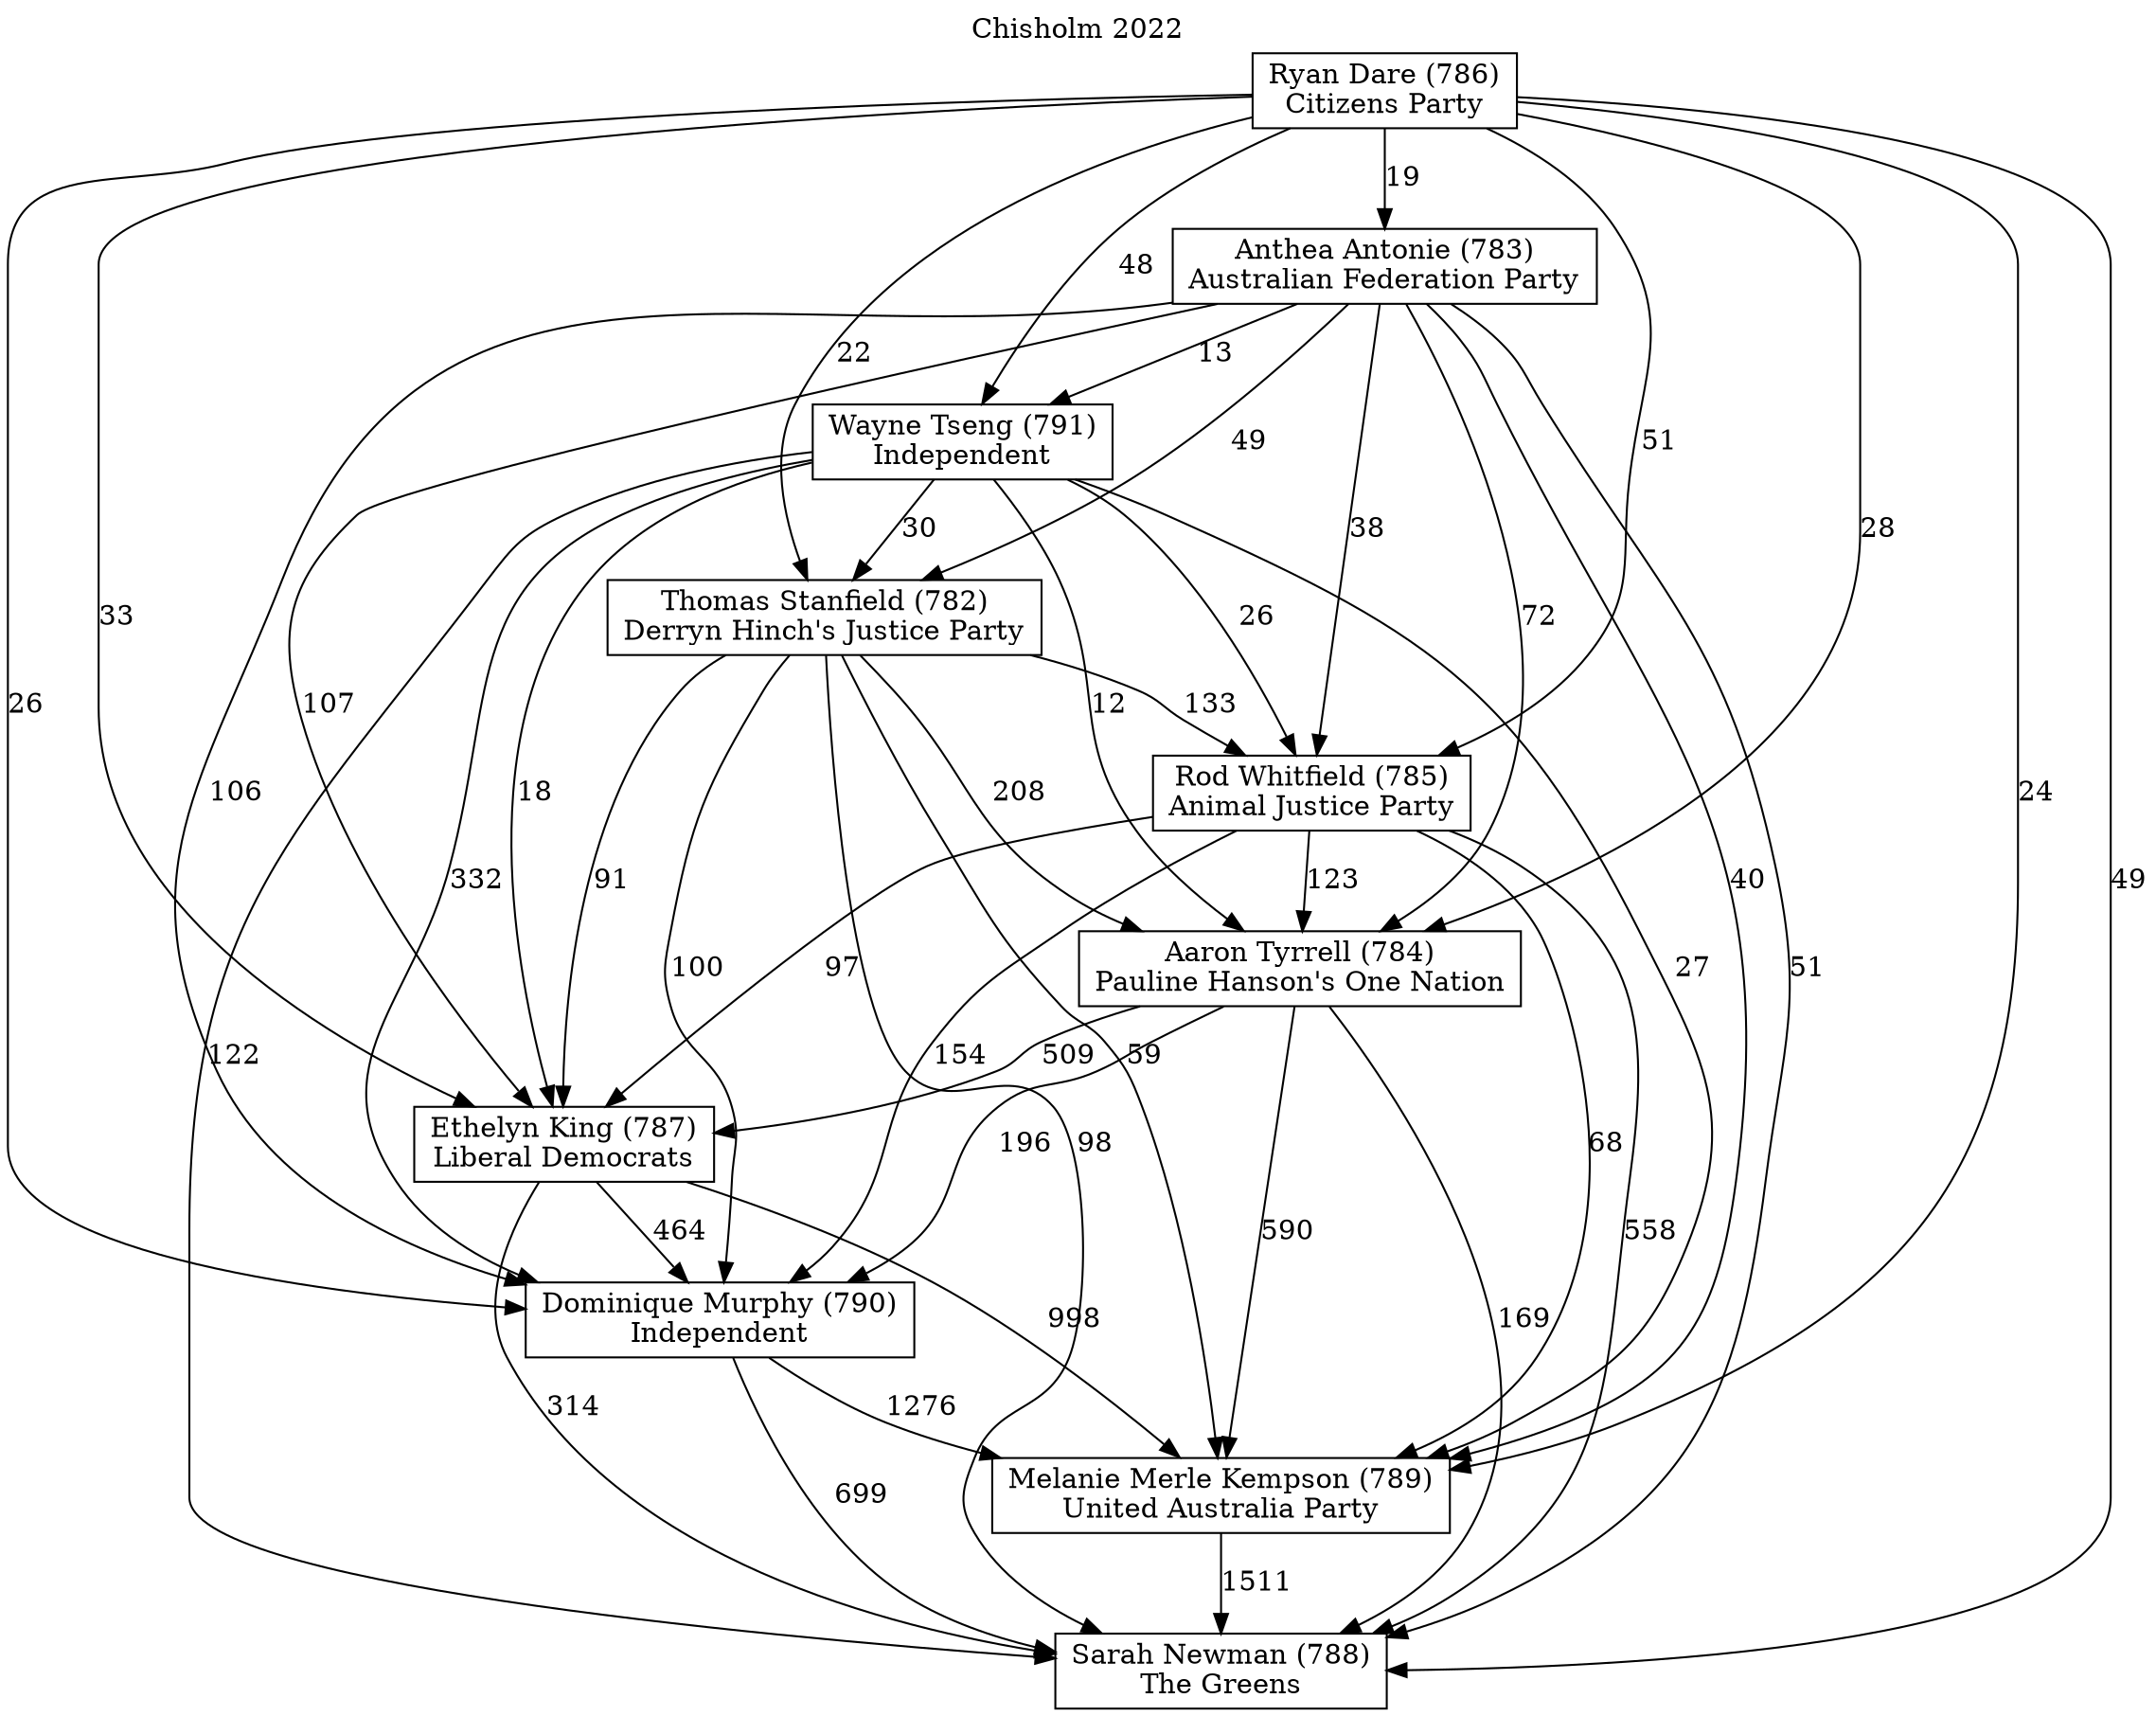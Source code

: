 // House preference flow
digraph "Sarah Newman (788)_Chisholm_2022" {
	graph [label="Chisholm 2022" labelloc=t]
	node [shape=box]
	"Sarah Newman (788)" [label="Sarah Newman (788)
The Greens"]
	"Melanie Merle Kempson (789)" [label="Melanie Merle Kempson (789)
United Australia Party"]
	"Dominique Murphy (790)" [label="Dominique Murphy (790)
Independent"]
	"Ethelyn King (787)" [label="Ethelyn King (787)
Liberal Democrats"]
	"Aaron Tyrrell (784)" [label="Aaron Tyrrell (784)
Pauline Hanson's One Nation"]
	"Rod Whitfield (785)" [label="Rod Whitfield (785)
Animal Justice Party"]
	"Thomas Stanfield (782)" [label="Thomas Stanfield (782)
Derryn Hinch's Justice Party"]
	"Wayne Tseng (791)" [label="Wayne Tseng (791)
Independent"]
	"Anthea Antonie (783)" [label="Anthea Antonie (783)
Australian Federation Party"]
	"Ryan Dare (786)" [label="Ryan Dare (786)
Citizens Party"]
	"Sarah Newman (788)" [label="Sarah Newman (788)
The Greens"]
	"Dominique Murphy (790)" [label="Dominique Murphy (790)
Independent"]
	"Ethelyn King (787)" [label="Ethelyn King (787)
Liberal Democrats"]
	"Aaron Tyrrell (784)" [label="Aaron Tyrrell (784)
Pauline Hanson's One Nation"]
	"Rod Whitfield (785)" [label="Rod Whitfield (785)
Animal Justice Party"]
	"Thomas Stanfield (782)" [label="Thomas Stanfield (782)
Derryn Hinch's Justice Party"]
	"Wayne Tseng (791)" [label="Wayne Tseng (791)
Independent"]
	"Anthea Antonie (783)" [label="Anthea Antonie (783)
Australian Federation Party"]
	"Ryan Dare (786)" [label="Ryan Dare (786)
Citizens Party"]
	"Sarah Newman (788)" [label="Sarah Newman (788)
The Greens"]
	"Ethelyn King (787)" [label="Ethelyn King (787)
Liberal Democrats"]
	"Aaron Tyrrell (784)" [label="Aaron Tyrrell (784)
Pauline Hanson's One Nation"]
	"Rod Whitfield (785)" [label="Rod Whitfield (785)
Animal Justice Party"]
	"Thomas Stanfield (782)" [label="Thomas Stanfield (782)
Derryn Hinch's Justice Party"]
	"Wayne Tseng (791)" [label="Wayne Tseng (791)
Independent"]
	"Anthea Antonie (783)" [label="Anthea Antonie (783)
Australian Federation Party"]
	"Ryan Dare (786)" [label="Ryan Dare (786)
Citizens Party"]
	"Sarah Newman (788)" [label="Sarah Newman (788)
The Greens"]
	"Aaron Tyrrell (784)" [label="Aaron Tyrrell (784)
Pauline Hanson's One Nation"]
	"Rod Whitfield (785)" [label="Rod Whitfield (785)
Animal Justice Party"]
	"Thomas Stanfield (782)" [label="Thomas Stanfield (782)
Derryn Hinch's Justice Party"]
	"Wayne Tseng (791)" [label="Wayne Tseng (791)
Independent"]
	"Anthea Antonie (783)" [label="Anthea Antonie (783)
Australian Federation Party"]
	"Ryan Dare (786)" [label="Ryan Dare (786)
Citizens Party"]
	"Sarah Newman (788)" [label="Sarah Newman (788)
The Greens"]
	"Rod Whitfield (785)" [label="Rod Whitfield (785)
Animal Justice Party"]
	"Thomas Stanfield (782)" [label="Thomas Stanfield (782)
Derryn Hinch's Justice Party"]
	"Wayne Tseng (791)" [label="Wayne Tseng (791)
Independent"]
	"Anthea Antonie (783)" [label="Anthea Antonie (783)
Australian Federation Party"]
	"Ryan Dare (786)" [label="Ryan Dare (786)
Citizens Party"]
	"Sarah Newman (788)" [label="Sarah Newman (788)
The Greens"]
	"Thomas Stanfield (782)" [label="Thomas Stanfield (782)
Derryn Hinch's Justice Party"]
	"Wayne Tseng (791)" [label="Wayne Tseng (791)
Independent"]
	"Anthea Antonie (783)" [label="Anthea Antonie (783)
Australian Federation Party"]
	"Ryan Dare (786)" [label="Ryan Dare (786)
Citizens Party"]
	"Sarah Newman (788)" [label="Sarah Newman (788)
The Greens"]
	"Wayne Tseng (791)" [label="Wayne Tseng (791)
Independent"]
	"Anthea Antonie (783)" [label="Anthea Antonie (783)
Australian Federation Party"]
	"Ryan Dare (786)" [label="Ryan Dare (786)
Citizens Party"]
	"Sarah Newman (788)" [label="Sarah Newman (788)
The Greens"]
	"Anthea Antonie (783)" [label="Anthea Antonie (783)
Australian Federation Party"]
	"Ryan Dare (786)" [label="Ryan Dare (786)
Citizens Party"]
	"Sarah Newman (788)" [label="Sarah Newman (788)
The Greens"]
	"Ryan Dare (786)" [label="Ryan Dare (786)
Citizens Party"]
	"Ryan Dare (786)" [label="Ryan Dare (786)
Citizens Party"]
	"Anthea Antonie (783)" [label="Anthea Antonie (783)
Australian Federation Party"]
	"Ryan Dare (786)" [label="Ryan Dare (786)
Citizens Party"]
	"Ryan Dare (786)" [label="Ryan Dare (786)
Citizens Party"]
	"Wayne Tseng (791)" [label="Wayne Tseng (791)
Independent"]
	"Anthea Antonie (783)" [label="Anthea Antonie (783)
Australian Federation Party"]
	"Ryan Dare (786)" [label="Ryan Dare (786)
Citizens Party"]
	"Wayne Tseng (791)" [label="Wayne Tseng (791)
Independent"]
	"Ryan Dare (786)" [label="Ryan Dare (786)
Citizens Party"]
	"Ryan Dare (786)" [label="Ryan Dare (786)
Citizens Party"]
	"Anthea Antonie (783)" [label="Anthea Antonie (783)
Australian Federation Party"]
	"Ryan Dare (786)" [label="Ryan Dare (786)
Citizens Party"]
	"Ryan Dare (786)" [label="Ryan Dare (786)
Citizens Party"]
	"Thomas Stanfield (782)" [label="Thomas Stanfield (782)
Derryn Hinch's Justice Party"]
	"Wayne Tseng (791)" [label="Wayne Tseng (791)
Independent"]
	"Anthea Antonie (783)" [label="Anthea Antonie (783)
Australian Federation Party"]
	"Ryan Dare (786)" [label="Ryan Dare (786)
Citizens Party"]
	"Thomas Stanfield (782)" [label="Thomas Stanfield (782)
Derryn Hinch's Justice Party"]
	"Anthea Antonie (783)" [label="Anthea Antonie (783)
Australian Federation Party"]
	"Ryan Dare (786)" [label="Ryan Dare (786)
Citizens Party"]
	"Thomas Stanfield (782)" [label="Thomas Stanfield (782)
Derryn Hinch's Justice Party"]
	"Ryan Dare (786)" [label="Ryan Dare (786)
Citizens Party"]
	"Ryan Dare (786)" [label="Ryan Dare (786)
Citizens Party"]
	"Anthea Antonie (783)" [label="Anthea Antonie (783)
Australian Federation Party"]
	"Ryan Dare (786)" [label="Ryan Dare (786)
Citizens Party"]
	"Ryan Dare (786)" [label="Ryan Dare (786)
Citizens Party"]
	"Wayne Tseng (791)" [label="Wayne Tseng (791)
Independent"]
	"Anthea Antonie (783)" [label="Anthea Antonie (783)
Australian Federation Party"]
	"Ryan Dare (786)" [label="Ryan Dare (786)
Citizens Party"]
	"Wayne Tseng (791)" [label="Wayne Tseng (791)
Independent"]
	"Ryan Dare (786)" [label="Ryan Dare (786)
Citizens Party"]
	"Ryan Dare (786)" [label="Ryan Dare (786)
Citizens Party"]
	"Anthea Antonie (783)" [label="Anthea Antonie (783)
Australian Federation Party"]
	"Ryan Dare (786)" [label="Ryan Dare (786)
Citizens Party"]
	"Ryan Dare (786)" [label="Ryan Dare (786)
Citizens Party"]
	"Rod Whitfield (785)" [label="Rod Whitfield (785)
Animal Justice Party"]
	"Thomas Stanfield (782)" [label="Thomas Stanfield (782)
Derryn Hinch's Justice Party"]
	"Wayne Tseng (791)" [label="Wayne Tseng (791)
Independent"]
	"Anthea Antonie (783)" [label="Anthea Antonie (783)
Australian Federation Party"]
	"Ryan Dare (786)" [label="Ryan Dare (786)
Citizens Party"]
	"Rod Whitfield (785)" [label="Rod Whitfield (785)
Animal Justice Party"]
	"Wayne Tseng (791)" [label="Wayne Tseng (791)
Independent"]
	"Anthea Antonie (783)" [label="Anthea Antonie (783)
Australian Federation Party"]
	"Ryan Dare (786)" [label="Ryan Dare (786)
Citizens Party"]
	"Rod Whitfield (785)" [label="Rod Whitfield (785)
Animal Justice Party"]
	"Anthea Antonie (783)" [label="Anthea Antonie (783)
Australian Federation Party"]
	"Ryan Dare (786)" [label="Ryan Dare (786)
Citizens Party"]
	"Rod Whitfield (785)" [label="Rod Whitfield (785)
Animal Justice Party"]
	"Ryan Dare (786)" [label="Ryan Dare (786)
Citizens Party"]
	"Ryan Dare (786)" [label="Ryan Dare (786)
Citizens Party"]
	"Anthea Antonie (783)" [label="Anthea Antonie (783)
Australian Federation Party"]
	"Ryan Dare (786)" [label="Ryan Dare (786)
Citizens Party"]
	"Ryan Dare (786)" [label="Ryan Dare (786)
Citizens Party"]
	"Wayne Tseng (791)" [label="Wayne Tseng (791)
Independent"]
	"Anthea Antonie (783)" [label="Anthea Antonie (783)
Australian Federation Party"]
	"Ryan Dare (786)" [label="Ryan Dare (786)
Citizens Party"]
	"Wayne Tseng (791)" [label="Wayne Tseng (791)
Independent"]
	"Ryan Dare (786)" [label="Ryan Dare (786)
Citizens Party"]
	"Ryan Dare (786)" [label="Ryan Dare (786)
Citizens Party"]
	"Anthea Antonie (783)" [label="Anthea Antonie (783)
Australian Federation Party"]
	"Ryan Dare (786)" [label="Ryan Dare (786)
Citizens Party"]
	"Ryan Dare (786)" [label="Ryan Dare (786)
Citizens Party"]
	"Thomas Stanfield (782)" [label="Thomas Stanfield (782)
Derryn Hinch's Justice Party"]
	"Wayne Tseng (791)" [label="Wayne Tseng (791)
Independent"]
	"Anthea Antonie (783)" [label="Anthea Antonie (783)
Australian Federation Party"]
	"Ryan Dare (786)" [label="Ryan Dare (786)
Citizens Party"]
	"Thomas Stanfield (782)" [label="Thomas Stanfield (782)
Derryn Hinch's Justice Party"]
	"Anthea Antonie (783)" [label="Anthea Antonie (783)
Australian Federation Party"]
	"Ryan Dare (786)" [label="Ryan Dare (786)
Citizens Party"]
	"Thomas Stanfield (782)" [label="Thomas Stanfield (782)
Derryn Hinch's Justice Party"]
	"Ryan Dare (786)" [label="Ryan Dare (786)
Citizens Party"]
	"Ryan Dare (786)" [label="Ryan Dare (786)
Citizens Party"]
	"Anthea Antonie (783)" [label="Anthea Antonie (783)
Australian Federation Party"]
	"Ryan Dare (786)" [label="Ryan Dare (786)
Citizens Party"]
	"Ryan Dare (786)" [label="Ryan Dare (786)
Citizens Party"]
	"Wayne Tseng (791)" [label="Wayne Tseng (791)
Independent"]
	"Anthea Antonie (783)" [label="Anthea Antonie (783)
Australian Federation Party"]
	"Ryan Dare (786)" [label="Ryan Dare (786)
Citizens Party"]
	"Wayne Tseng (791)" [label="Wayne Tseng (791)
Independent"]
	"Ryan Dare (786)" [label="Ryan Dare (786)
Citizens Party"]
	"Ryan Dare (786)" [label="Ryan Dare (786)
Citizens Party"]
	"Anthea Antonie (783)" [label="Anthea Antonie (783)
Australian Federation Party"]
	"Ryan Dare (786)" [label="Ryan Dare (786)
Citizens Party"]
	"Ryan Dare (786)" [label="Ryan Dare (786)
Citizens Party"]
	"Aaron Tyrrell (784)" [label="Aaron Tyrrell (784)
Pauline Hanson's One Nation"]
	"Rod Whitfield (785)" [label="Rod Whitfield (785)
Animal Justice Party"]
	"Thomas Stanfield (782)" [label="Thomas Stanfield (782)
Derryn Hinch's Justice Party"]
	"Wayne Tseng (791)" [label="Wayne Tseng (791)
Independent"]
	"Anthea Antonie (783)" [label="Anthea Antonie (783)
Australian Federation Party"]
	"Ryan Dare (786)" [label="Ryan Dare (786)
Citizens Party"]
	"Aaron Tyrrell (784)" [label="Aaron Tyrrell (784)
Pauline Hanson's One Nation"]
	"Thomas Stanfield (782)" [label="Thomas Stanfield (782)
Derryn Hinch's Justice Party"]
	"Wayne Tseng (791)" [label="Wayne Tseng (791)
Independent"]
	"Anthea Antonie (783)" [label="Anthea Antonie (783)
Australian Federation Party"]
	"Ryan Dare (786)" [label="Ryan Dare (786)
Citizens Party"]
	"Aaron Tyrrell (784)" [label="Aaron Tyrrell (784)
Pauline Hanson's One Nation"]
	"Wayne Tseng (791)" [label="Wayne Tseng (791)
Independent"]
	"Anthea Antonie (783)" [label="Anthea Antonie (783)
Australian Federation Party"]
	"Ryan Dare (786)" [label="Ryan Dare (786)
Citizens Party"]
	"Aaron Tyrrell (784)" [label="Aaron Tyrrell (784)
Pauline Hanson's One Nation"]
	"Anthea Antonie (783)" [label="Anthea Antonie (783)
Australian Federation Party"]
	"Ryan Dare (786)" [label="Ryan Dare (786)
Citizens Party"]
	"Aaron Tyrrell (784)" [label="Aaron Tyrrell (784)
Pauline Hanson's One Nation"]
	"Ryan Dare (786)" [label="Ryan Dare (786)
Citizens Party"]
	"Ryan Dare (786)" [label="Ryan Dare (786)
Citizens Party"]
	"Anthea Antonie (783)" [label="Anthea Antonie (783)
Australian Federation Party"]
	"Ryan Dare (786)" [label="Ryan Dare (786)
Citizens Party"]
	"Ryan Dare (786)" [label="Ryan Dare (786)
Citizens Party"]
	"Wayne Tseng (791)" [label="Wayne Tseng (791)
Independent"]
	"Anthea Antonie (783)" [label="Anthea Antonie (783)
Australian Federation Party"]
	"Ryan Dare (786)" [label="Ryan Dare (786)
Citizens Party"]
	"Wayne Tseng (791)" [label="Wayne Tseng (791)
Independent"]
	"Ryan Dare (786)" [label="Ryan Dare (786)
Citizens Party"]
	"Ryan Dare (786)" [label="Ryan Dare (786)
Citizens Party"]
	"Anthea Antonie (783)" [label="Anthea Antonie (783)
Australian Federation Party"]
	"Ryan Dare (786)" [label="Ryan Dare (786)
Citizens Party"]
	"Ryan Dare (786)" [label="Ryan Dare (786)
Citizens Party"]
	"Thomas Stanfield (782)" [label="Thomas Stanfield (782)
Derryn Hinch's Justice Party"]
	"Wayne Tseng (791)" [label="Wayne Tseng (791)
Independent"]
	"Anthea Antonie (783)" [label="Anthea Antonie (783)
Australian Federation Party"]
	"Ryan Dare (786)" [label="Ryan Dare (786)
Citizens Party"]
	"Thomas Stanfield (782)" [label="Thomas Stanfield (782)
Derryn Hinch's Justice Party"]
	"Anthea Antonie (783)" [label="Anthea Antonie (783)
Australian Federation Party"]
	"Ryan Dare (786)" [label="Ryan Dare (786)
Citizens Party"]
	"Thomas Stanfield (782)" [label="Thomas Stanfield (782)
Derryn Hinch's Justice Party"]
	"Ryan Dare (786)" [label="Ryan Dare (786)
Citizens Party"]
	"Ryan Dare (786)" [label="Ryan Dare (786)
Citizens Party"]
	"Anthea Antonie (783)" [label="Anthea Antonie (783)
Australian Federation Party"]
	"Ryan Dare (786)" [label="Ryan Dare (786)
Citizens Party"]
	"Ryan Dare (786)" [label="Ryan Dare (786)
Citizens Party"]
	"Wayne Tseng (791)" [label="Wayne Tseng (791)
Independent"]
	"Anthea Antonie (783)" [label="Anthea Antonie (783)
Australian Federation Party"]
	"Ryan Dare (786)" [label="Ryan Dare (786)
Citizens Party"]
	"Wayne Tseng (791)" [label="Wayne Tseng (791)
Independent"]
	"Ryan Dare (786)" [label="Ryan Dare (786)
Citizens Party"]
	"Ryan Dare (786)" [label="Ryan Dare (786)
Citizens Party"]
	"Anthea Antonie (783)" [label="Anthea Antonie (783)
Australian Federation Party"]
	"Ryan Dare (786)" [label="Ryan Dare (786)
Citizens Party"]
	"Ryan Dare (786)" [label="Ryan Dare (786)
Citizens Party"]
	"Rod Whitfield (785)" [label="Rod Whitfield (785)
Animal Justice Party"]
	"Thomas Stanfield (782)" [label="Thomas Stanfield (782)
Derryn Hinch's Justice Party"]
	"Wayne Tseng (791)" [label="Wayne Tseng (791)
Independent"]
	"Anthea Antonie (783)" [label="Anthea Antonie (783)
Australian Federation Party"]
	"Ryan Dare (786)" [label="Ryan Dare (786)
Citizens Party"]
	"Rod Whitfield (785)" [label="Rod Whitfield (785)
Animal Justice Party"]
	"Wayne Tseng (791)" [label="Wayne Tseng (791)
Independent"]
	"Anthea Antonie (783)" [label="Anthea Antonie (783)
Australian Federation Party"]
	"Ryan Dare (786)" [label="Ryan Dare (786)
Citizens Party"]
	"Rod Whitfield (785)" [label="Rod Whitfield (785)
Animal Justice Party"]
	"Anthea Antonie (783)" [label="Anthea Antonie (783)
Australian Federation Party"]
	"Ryan Dare (786)" [label="Ryan Dare (786)
Citizens Party"]
	"Rod Whitfield (785)" [label="Rod Whitfield (785)
Animal Justice Party"]
	"Ryan Dare (786)" [label="Ryan Dare (786)
Citizens Party"]
	"Ryan Dare (786)" [label="Ryan Dare (786)
Citizens Party"]
	"Anthea Antonie (783)" [label="Anthea Antonie (783)
Australian Federation Party"]
	"Ryan Dare (786)" [label="Ryan Dare (786)
Citizens Party"]
	"Ryan Dare (786)" [label="Ryan Dare (786)
Citizens Party"]
	"Wayne Tseng (791)" [label="Wayne Tseng (791)
Independent"]
	"Anthea Antonie (783)" [label="Anthea Antonie (783)
Australian Federation Party"]
	"Ryan Dare (786)" [label="Ryan Dare (786)
Citizens Party"]
	"Wayne Tseng (791)" [label="Wayne Tseng (791)
Independent"]
	"Ryan Dare (786)" [label="Ryan Dare (786)
Citizens Party"]
	"Ryan Dare (786)" [label="Ryan Dare (786)
Citizens Party"]
	"Anthea Antonie (783)" [label="Anthea Antonie (783)
Australian Federation Party"]
	"Ryan Dare (786)" [label="Ryan Dare (786)
Citizens Party"]
	"Ryan Dare (786)" [label="Ryan Dare (786)
Citizens Party"]
	"Thomas Stanfield (782)" [label="Thomas Stanfield (782)
Derryn Hinch's Justice Party"]
	"Wayne Tseng (791)" [label="Wayne Tseng (791)
Independent"]
	"Anthea Antonie (783)" [label="Anthea Antonie (783)
Australian Federation Party"]
	"Ryan Dare (786)" [label="Ryan Dare (786)
Citizens Party"]
	"Thomas Stanfield (782)" [label="Thomas Stanfield (782)
Derryn Hinch's Justice Party"]
	"Anthea Antonie (783)" [label="Anthea Antonie (783)
Australian Federation Party"]
	"Ryan Dare (786)" [label="Ryan Dare (786)
Citizens Party"]
	"Thomas Stanfield (782)" [label="Thomas Stanfield (782)
Derryn Hinch's Justice Party"]
	"Ryan Dare (786)" [label="Ryan Dare (786)
Citizens Party"]
	"Ryan Dare (786)" [label="Ryan Dare (786)
Citizens Party"]
	"Anthea Antonie (783)" [label="Anthea Antonie (783)
Australian Federation Party"]
	"Ryan Dare (786)" [label="Ryan Dare (786)
Citizens Party"]
	"Ryan Dare (786)" [label="Ryan Dare (786)
Citizens Party"]
	"Wayne Tseng (791)" [label="Wayne Tseng (791)
Independent"]
	"Anthea Antonie (783)" [label="Anthea Antonie (783)
Australian Federation Party"]
	"Ryan Dare (786)" [label="Ryan Dare (786)
Citizens Party"]
	"Wayne Tseng (791)" [label="Wayne Tseng (791)
Independent"]
	"Ryan Dare (786)" [label="Ryan Dare (786)
Citizens Party"]
	"Ryan Dare (786)" [label="Ryan Dare (786)
Citizens Party"]
	"Anthea Antonie (783)" [label="Anthea Antonie (783)
Australian Federation Party"]
	"Ryan Dare (786)" [label="Ryan Dare (786)
Citizens Party"]
	"Ryan Dare (786)" [label="Ryan Dare (786)
Citizens Party"]
	"Ethelyn King (787)" [label="Ethelyn King (787)
Liberal Democrats"]
	"Aaron Tyrrell (784)" [label="Aaron Tyrrell (784)
Pauline Hanson's One Nation"]
	"Rod Whitfield (785)" [label="Rod Whitfield (785)
Animal Justice Party"]
	"Thomas Stanfield (782)" [label="Thomas Stanfield (782)
Derryn Hinch's Justice Party"]
	"Wayne Tseng (791)" [label="Wayne Tseng (791)
Independent"]
	"Anthea Antonie (783)" [label="Anthea Antonie (783)
Australian Federation Party"]
	"Ryan Dare (786)" [label="Ryan Dare (786)
Citizens Party"]
	"Ethelyn King (787)" [label="Ethelyn King (787)
Liberal Democrats"]
	"Rod Whitfield (785)" [label="Rod Whitfield (785)
Animal Justice Party"]
	"Thomas Stanfield (782)" [label="Thomas Stanfield (782)
Derryn Hinch's Justice Party"]
	"Wayne Tseng (791)" [label="Wayne Tseng (791)
Independent"]
	"Anthea Antonie (783)" [label="Anthea Antonie (783)
Australian Federation Party"]
	"Ryan Dare (786)" [label="Ryan Dare (786)
Citizens Party"]
	"Ethelyn King (787)" [label="Ethelyn King (787)
Liberal Democrats"]
	"Thomas Stanfield (782)" [label="Thomas Stanfield (782)
Derryn Hinch's Justice Party"]
	"Wayne Tseng (791)" [label="Wayne Tseng (791)
Independent"]
	"Anthea Antonie (783)" [label="Anthea Antonie (783)
Australian Federation Party"]
	"Ryan Dare (786)" [label="Ryan Dare (786)
Citizens Party"]
	"Ethelyn King (787)" [label="Ethelyn King (787)
Liberal Democrats"]
	"Wayne Tseng (791)" [label="Wayne Tseng (791)
Independent"]
	"Anthea Antonie (783)" [label="Anthea Antonie (783)
Australian Federation Party"]
	"Ryan Dare (786)" [label="Ryan Dare (786)
Citizens Party"]
	"Ethelyn King (787)" [label="Ethelyn King (787)
Liberal Democrats"]
	"Anthea Antonie (783)" [label="Anthea Antonie (783)
Australian Federation Party"]
	"Ryan Dare (786)" [label="Ryan Dare (786)
Citizens Party"]
	"Ethelyn King (787)" [label="Ethelyn King (787)
Liberal Democrats"]
	"Ryan Dare (786)" [label="Ryan Dare (786)
Citizens Party"]
	"Ryan Dare (786)" [label="Ryan Dare (786)
Citizens Party"]
	"Anthea Antonie (783)" [label="Anthea Antonie (783)
Australian Federation Party"]
	"Ryan Dare (786)" [label="Ryan Dare (786)
Citizens Party"]
	"Ryan Dare (786)" [label="Ryan Dare (786)
Citizens Party"]
	"Wayne Tseng (791)" [label="Wayne Tseng (791)
Independent"]
	"Anthea Antonie (783)" [label="Anthea Antonie (783)
Australian Federation Party"]
	"Ryan Dare (786)" [label="Ryan Dare (786)
Citizens Party"]
	"Wayne Tseng (791)" [label="Wayne Tseng (791)
Independent"]
	"Ryan Dare (786)" [label="Ryan Dare (786)
Citizens Party"]
	"Ryan Dare (786)" [label="Ryan Dare (786)
Citizens Party"]
	"Anthea Antonie (783)" [label="Anthea Antonie (783)
Australian Federation Party"]
	"Ryan Dare (786)" [label="Ryan Dare (786)
Citizens Party"]
	"Ryan Dare (786)" [label="Ryan Dare (786)
Citizens Party"]
	"Thomas Stanfield (782)" [label="Thomas Stanfield (782)
Derryn Hinch's Justice Party"]
	"Wayne Tseng (791)" [label="Wayne Tseng (791)
Independent"]
	"Anthea Antonie (783)" [label="Anthea Antonie (783)
Australian Federation Party"]
	"Ryan Dare (786)" [label="Ryan Dare (786)
Citizens Party"]
	"Thomas Stanfield (782)" [label="Thomas Stanfield (782)
Derryn Hinch's Justice Party"]
	"Anthea Antonie (783)" [label="Anthea Antonie (783)
Australian Federation Party"]
	"Ryan Dare (786)" [label="Ryan Dare (786)
Citizens Party"]
	"Thomas Stanfield (782)" [label="Thomas Stanfield (782)
Derryn Hinch's Justice Party"]
	"Ryan Dare (786)" [label="Ryan Dare (786)
Citizens Party"]
	"Ryan Dare (786)" [label="Ryan Dare (786)
Citizens Party"]
	"Anthea Antonie (783)" [label="Anthea Antonie (783)
Australian Federation Party"]
	"Ryan Dare (786)" [label="Ryan Dare (786)
Citizens Party"]
	"Ryan Dare (786)" [label="Ryan Dare (786)
Citizens Party"]
	"Wayne Tseng (791)" [label="Wayne Tseng (791)
Independent"]
	"Anthea Antonie (783)" [label="Anthea Antonie (783)
Australian Federation Party"]
	"Ryan Dare (786)" [label="Ryan Dare (786)
Citizens Party"]
	"Wayne Tseng (791)" [label="Wayne Tseng (791)
Independent"]
	"Ryan Dare (786)" [label="Ryan Dare (786)
Citizens Party"]
	"Ryan Dare (786)" [label="Ryan Dare (786)
Citizens Party"]
	"Anthea Antonie (783)" [label="Anthea Antonie (783)
Australian Federation Party"]
	"Ryan Dare (786)" [label="Ryan Dare (786)
Citizens Party"]
	"Ryan Dare (786)" [label="Ryan Dare (786)
Citizens Party"]
	"Rod Whitfield (785)" [label="Rod Whitfield (785)
Animal Justice Party"]
	"Thomas Stanfield (782)" [label="Thomas Stanfield (782)
Derryn Hinch's Justice Party"]
	"Wayne Tseng (791)" [label="Wayne Tseng (791)
Independent"]
	"Anthea Antonie (783)" [label="Anthea Antonie (783)
Australian Federation Party"]
	"Ryan Dare (786)" [label="Ryan Dare (786)
Citizens Party"]
	"Rod Whitfield (785)" [label="Rod Whitfield (785)
Animal Justice Party"]
	"Wayne Tseng (791)" [label="Wayne Tseng (791)
Independent"]
	"Anthea Antonie (783)" [label="Anthea Antonie (783)
Australian Federation Party"]
	"Ryan Dare (786)" [label="Ryan Dare (786)
Citizens Party"]
	"Rod Whitfield (785)" [label="Rod Whitfield (785)
Animal Justice Party"]
	"Anthea Antonie (783)" [label="Anthea Antonie (783)
Australian Federation Party"]
	"Ryan Dare (786)" [label="Ryan Dare (786)
Citizens Party"]
	"Rod Whitfield (785)" [label="Rod Whitfield (785)
Animal Justice Party"]
	"Ryan Dare (786)" [label="Ryan Dare (786)
Citizens Party"]
	"Ryan Dare (786)" [label="Ryan Dare (786)
Citizens Party"]
	"Anthea Antonie (783)" [label="Anthea Antonie (783)
Australian Federation Party"]
	"Ryan Dare (786)" [label="Ryan Dare (786)
Citizens Party"]
	"Ryan Dare (786)" [label="Ryan Dare (786)
Citizens Party"]
	"Wayne Tseng (791)" [label="Wayne Tseng (791)
Independent"]
	"Anthea Antonie (783)" [label="Anthea Antonie (783)
Australian Federation Party"]
	"Ryan Dare (786)" [label="Ryan Dare (786)
Citizens Party"]
	"Wayne Tseng (791)" [label="Wayne Tseng (791)
Independent"]
	"Ryan Dare (786)" [label="Ryan Dare (786)
Citizens Party"]
	"Ryan Dare (786)" [label="Ryan Dare (786)
Citizens Party"]
	"Anthea Antonie (783)" [label="Anthea Antonie (783)
Australian Federation Party"]
	"Ryan Dare (786)" [label="Ryan Dare (786)
Citizens Party"]
	"Ryan Dare (786)" [label="Ryan Dare (786)
Citizens Party"]
	"Thomas Stanfield (782)" [label="Thomas Stanfield (782)
Derryn Hinch's Justice Party"]
	"Wayne Tseng (791)" [label="Wayne Tseng (791)
Independent"]
	"Anthea Antonie (783)" [label="Anthea Antonie (783)
Australian Federation Party"]
	"Ryan Dare (786)" [label="Ryan Dare (786)
Citizens Party"]
	"Thomas Stanfield (782)" [label="Thomas Stanfield (782)
Derryn Hinch's Justice Party"]
	"Anthea Antonie (783)" [label="Anthea Antonie (783)
Australian Federation Party"]
	"Ryan Dare (786)" [label="Ryan Dare (786)
Citizens Party"]
	"Thomas Stanfield (782)" [label="Thomas Stanfield (782)
Derryn Hinch's Justice Party"]
	"Ryan Dare (786)" [label="Ryan Dare (786)
Citizens Party"]
	"Ryan Dare (786)" [label="Ryan Dare (786)
Citizens Party"]
	"Anthea Antonie (783)" [label="Anthea Antonie (783)
Australian Federation Party"]
	"Ryan Dare (786)" [label="Ryan Dare (786)
Citizens Party"]
	"Ryan Dare (786)" [label="Ryan Dare (786)
Citizens Party"]
	"Wayne Tseng (791)" [label="Wayne Tseng (791)
Independent"]
	"Anthea Antonie (783)" [label="Anthea Antonie (783)
Australian Federation Party"]
	"Ryan Dare (786)" [label="Ryan Dare (786)
Citizens Party"]
	"Wayne Tseng (791)" [label="Wayne Tseng (791)
Independent"]
	"Ryan Dare (786)" [label="Ryan Dare (786)
Citizens Party"]
	"Ryan Dare (786)" [label="Ryan Dare (786)
Citizens Party"]
	"Anthea Antonie (783)" [label="Anthea Antonie (783)
Australian Federation Party"]
	"Ryan Dare (786)" [label="Ryan Dare (786)
Citizens Party"]
	"Ryan Dare (786)" [label="Ryan Dare (786)
Citizens Party"]
	"Aaron Tyrrell (784)" [label="Aaron Tyrrell (784)
Pauline Hanson's One Nation"]
	"Rod Whitfield (785)" [label="Rod Whitfield (785)
Animal Justice Party"]
	"Thomas Stanfield (782)" [label="Thomas Stanfield (782)
Derryn Hinch's Justice Party"]
	"Wayne Tseng (791)" [label="Wayne Tseng (791)
Independent"]
	"Anthea Antonie (783)" [label="Anthea Antonie (783)
Australian Federation Party"]
	"Ryan Dare (786)" [label="Ryan Dare (786)
Citizens Party"]
	"Aaron Tyrrell (784)" [label="Aaron Tyrrell (784)
Pauline Hanson's One Nation"]
	"Thomas Stanfield (782)" [label="Thomas Stanfield (782)
Derryn Hinch's Justice Party"]
	"Wayne Tseng (791)" [label="Wayne Tseng (791)
Independent"]
	"Anthea Antonie (783)" [label="Anthea Antonie (783)
Australian Federation Party"]
	"Ryan Dare (786)" [label="Ryan Dare (786)
Citizens Party"]
	"Aaron Tyrrell (784)" [label="Aaron Tyrrell (784)
Pauline Hanson's One Nation"]
	"Wayne Tseng (791)" [label="Wayne Tseng (791)
Independent"]
	"Anthea Antonie (783)" [label="Anthea Antonie (783)
Australian Federation Party"]
	"Ryan Dare (786)" [label="Ryan Dare (786)
Citizens Party"]
	"Aaron Tyrrell (784)" [label="Aaron Tyrrell (784)
Pauline Hanson's One Nation"]
	"Anthea Antonie (783)" [label="Anthea Antonie (783)
Australian Federation Party"]
	"Ryan Dare (786)" [label="Ryan Dare (786)
Citizens Party"]
	"Aaron Tyrrell (784)" [label="Aaron Tyrrell (784)
Pauline Hanson's One Nation"]
	"Ryan Dare (786)" [label="Ryan Dare (786)
Citizens Party"]
	"Ryan Dare (786)" [label="Ryan Dare (786)
Citizens Party"]
	"Anthea Antonie (783)" [label="Anthea Antonie (783)
Australian Federation Party"]
	"Ryan Dare (786)" [label="Ryan Dare (786)
Citizens Party"]
	"Ryan Dare (786)" [label="Ryan Dare (786)
Citizens Party"]
	"Wayne Tseng (791)" [label="Wayne Tseng (791)
Independent"]
	"Anthea Antonie (783)" [label="Anthea Antonie (783)
Australian Federation Party"]
	"Ryan Dare (786)" [label="Ryan Dare (786)
Citizens Party"]
	"Wayne Tseng (791)" [label="Wayne Tseng (791)
Independent"]
	"Ryan Dare (786)" [label="Ryan Dare (786)
Citizens Party"]
	"Ryan Dare (786)" [label="Ryan Dare (786)
Citizens Party"]
	"Anthea Antonie (783)" [label="Anthea Antonie (783)
Australian Federation Party"]
	"Ryan Dare (786)" [label="Ryan Dare (786)
Citizens Party"]
	"Ryan Dare (786)" [label="Ryan Dare (786)
Citizens Party"]
	"Thomas Stanfield (782)" [label="Thomas Stanfield (782)
Derryn Hinch's Justice Party"]
	"Wayne Tseng (791)" [label="Wayne Tseng (791)
Independent"]
	"Anthea Antonie (783)" [label="Anthea Antonie (783)
Australian Federation Party"]
	"Ryan Dare (786)" [label="Ryan Dare (786)
Citizens Party"]
	"Thomas Stanfield (782)" [label="Thomas Stanfield (782)
Derryn Hinch's Justice Party"]
	"Anthea Antonie (783)" [label="Anthea Antonie (783)
Australian Federation Party"]
	"Ryan Dare (786)" [label="Ryan Dare (786)
Citizens Party"]
	"Thomas Stanfield (782)" [label="Thomas Stanfield (782)
Derryn Hinch's Justice Party"]
	"Ryan Dare (786)" [label="Ryan Dare (786)
Citizens Party"]
	"Ryan Dare (786)" [label="Ryan Dare (786)
Citizens Party"]
	"Anthea Antonie (783)" [label="Anthea Antonie (783)
Australian Federation Party"]
	"Ryan Dare (786)" [label="Ryan Dare (786)
Citizens Party"]
	"Ryan Dare (786)" [label="Ryan Dare (786)
Citizens Party"]
	"Wayne Tseng (791)" [label="Wayne Tseng (791)
Independent"]
	"Anthea Antonie (783)" [label="Anthea Antonie (783)
Australian Federation Party"]
	"Ryan Dare (786)" [label="Ryan Dare (786)
Citizens Party"]
	"Wayne Tseng (791)" [label="Wayne Tseng (791)
Independent"]
	"Ryan Dare (786)" [label="Ryan Dare (786)
Citizens Party"]
	"Ryan Dare (786)" [label="Ryan Dare (786)
Citizens Party"]
	"Anthea Antonie (783)" [label="Anthea Antonie (783)
Australian Federation Party"]
	"Ryan Dare (786)" [label="Ryan Dare (786)
Citizens Party"]
	"Ryan Dare (786)" [label="Ryan Dare (786)
Citizens Party"]
	"Rod Whitfield (785)" [label="Rod Whitfield (785)
Animal Justice Party"]
	"Thomas Stanfield (782)" [label="Thomas Stanfield (782)
Derryn Hinch's Justice Party"]
	"Wayne Tseng (791)" [label="Wayne Tseng (791)
Independent"]
	"Anthea Antonie (783)" [label="Anthea Antonie (783)
Australian Federation Party"]
	"Ryan Dare (786)" [label="Ryan Dare (786)
Citizens Party"]
	"Rod Whitfield (785)" [label="Rod Whitfield (785)
Animal Justice Party"]
	"Wayne Tseng (791)" [label="Wayne Tseng (791)
Independent"]
	"Anthea Antonie (783)" [label="Anthea Antonie (783)
Australian Federation Party"]
	"Ryan Dare (786)" [label="Ryan Dare (786)
Citizens Party"]
	"Rod Whitfield (785)" [label="Rod Whitfield (785)
Animal Justice Party"]
	"Anthea Antonie (783)" [label="Anthea Antonie (783)
Australian Federation Party"]
	"Ryan Dare (786)" [label="Ryan Dare (786)
Citizens Party"]
	"Rod Whitfield (785)" [label="Rod Whitfield (785)
Animal Justice Party"]
	"Ryan Dare (786)" [label="Ryan Dare (786)
Citizens Party"]
	"Ryan Dare (786)" [label="Ryan Dare (786)
Citizens Party"]
	"Anthea Antonie (783)" [label="Anthea Antonie (783)
Australian Federation Party"]
	"Ryan Dare (786)" [label="Ryan Dare (786)
Citizens Party"]
	"Ryan Dare (786)" [label="Ryan Dare (786)
Citizens Party"]
	"Wayne Tseng (791)" [label="Wayne Tseng (791)
Independent"]
	"Anthea Antonie (783)" [label="Anthea Antonie (783)
Australian Federation Party"]
	"Ryan Dare (786)" [label="Ryan Dare (786)
Citizens Party"]
	"Wayne Tseng (791)" [label="Wayne Tseng (791)
Independent"]
	"Ryan Dare (786)" [label="Ryan Dare (786)
Citizens Party"]
	"Ryan Dare (786)" [label="Ryan Dare (786)
Citizens Party"]
	"Anthea Antonie (783)" [label="Anthea Antonie (783)
Australian Federation Party"]
	"Ryan Dare (786)" [label="Ryan Dare (786)
Citizens Party"]
	"Ryan Dare (786)" [label="Ryan Dare (786)
Citizens Party"]
	"Thomas Stanfield (782)" [label="Thomas Stanfield (782)
Derryn Hinch's Justice Party"]
	"Wayne Tseng (791)" [label="Wayne Tseng (791)
Independent"]
	"Anthea Antonie (783)" [label="Anthea Antonie (783)
Australian Federation Party"]
	"Ryan Dare (786)" [label="Ryan Dare (786)
Citizens Party"]
	"Thomas Stanfield (782)" [label="Thomas Stanfield (782)
Derryn Hinch's Justice Party"]
	"Anthea Antonie (783)" [label="Anthea Antonie (783)
Australian Federation Party"]
	"Ryan Dare (786)" [label="Ryan Dare (786)
Citizens Party"]
	"Thomas Stanfield (782)" [label="Thomas Stanfield (782)
Derryn Hinch's Justice Party"]
	"Ryan Dare (786)" [label="Ryan Dare (786)
Citizens Party"]
	"Ryan Dare (786)" [label="Ryan Dare (786)
Citizens Party"]
	"Anthea Antonie (783)" [label="Anthea Antonie (783)
Australian Federation Party"]
	"Ryan Dare (786)" [label="Ryan Dare (786)
Citizens Party"]
	"Ryan Dare (786)" [label="Ryan Dare (786)
Citizens Party"]
	"Wayne Tseng (791)" [label="Wayne Tseng (791)
Independent"]
	"Anthea Antonie (783)" [label="Anthea Antonie (783)
Australian Federation Party"]
	"Ryan Dare (786)" [label="Ryan Dare (786)
Citizens Party"]
	"Wayne Tseng (791)" [label="Wayne Tseng (791)
Independent"]
	"Ryan Dare (786)" [label="Ryan Dare (786)
Citizens Party"]
	"Ryan Dare (786)" [label="Ryan Dare (786)
Citizens Party"]
	"Anthea Antonie (783)" [label="Anthea Antonie (783)
Australian Federation Party"]
	"Ryan Dare (786)" [label="Ryan Dare (786)
Citizens Party"]
	"Ryan Dare (786)" [label="Ryan Dare (786)
Citizens Party"]
	"Dominique Murphy (790)" [label="Dominique Murphy (790)
Independent"]
	"Ethelyn King (787)" [label="Ethelyn King (787)
Liberal Democrats"]
	"Aaron Tyrrell (784)" [label="Aaron Tyrrell (784)
Pauline Hanson's One Nation"]
	"Rod Whitfield (785)" [label="Rod Whitfield (785)
Animal Justice Party"]
	"Thomas Stanfield (782)" [label="Thomas Stanfield (782)
Derryn Hinch's Justice Party"]
	"Wayne Tseng (791)" [label="Wayne Tseng (791)
Independent"]
	"Anthea Antonie (783)" [label="Anthea Antonie (783)
Australian Federation Party"]
	"Ryan Dare (786)" [label="Ryan Dare (786)
Citizens Party"]
	"Dominique Murphy (790)" [label="Dominique Murphy (790)
Independent"]
	"Aaron Tyrrell (784)" [label="Aaron Tyrrell (784)
Pauline Hanson's One Nation"]
	"Rod Whitfield (785)" [label="Rod Whitfield (785)
Animal Justice Party"]
	"Thomas Stanfield (782)" [label="Thomas Stanfield (782)
Derryn Hinch's Justice Party"]
	"Wayne Tseng (791)" [label="Wayne Tseng (791)
Independent"]
	"Anthea Antonie (783)" [label="Anthea Antonie (783)
Australian Federation Party"]
	"Ryan Dare (786)" [label="Ryan Dare (786)
Citizens Party"]
	"Dominique Murphy (790)" [label="Dominique Murphy (790)
Independent"]
	"Rod Whitfield (785)" [label="Rod Whitfield (785)
Animal Justice Party"]
	"Thomas Stanfield (782)" [label="Thomas Stanfield (782)
Derryn Hinch's Justice Party"]
	"Wayne Tseng (791)" [label="Wayne Tseng (791)
Independent"]
	"Anthea Antonie (783)" [label="Anthea Antonie (783)
Australian Federation Party"]
	"Ryan Dare (786)" [label="Ryan Dare (786)
Citizens Party"]
	"Dominique Murphy (790)" [label="Dominique Murphy (790)
Independent"]
	"Thomas Stanfield (782)" [label="Thomas Stanfield (782)
Derryn Hinch's Justice Party"]
	"Wayne Tseng (791)" [label="Wayne Tseng (791)
Independent"]
	"Anthea Antonie (783)" [label="Anthea Antonie (783)
Australian Federation Party"]
	"Ryan Dare (786)" [label="Ryan Dare (786)
Citizens Party"]
	"Dominique Murphy (790)" [label="Dominique Murphy (790)
Independent"]
	"Wayne Tseng (791)" [label="Wayne Tseng (791)
Independent"]
	"Anthea Antonie (783)" [label="Anthea Antonie (783)
Australian Federation Party"]
	"Ryan Dare (786)" [label="Ryan Dare (786)
Citizens Party"]
	"Dominique Murphy (790)" [label="Dominique Murphy (790)
Independent"]
	"Anthea Antonie (783)" [label="Anthea Antonie (783)
Australian Federation Party"]
	"Ryan Dare (786)" [label="Ryan Dare (786)
Citizens Party"]
	"Dominique Murphy (790)" [label="Dominique Murphy (790)
Independent"]
	"Ryan Dare (786)" [label="Ryan Dare (786)
Citizens Party"]
	"Ryan Dare (786)" [label="Ryan Dare (786)
Citizens Party"]
	"Anthea Antonie (783)" [label="Anthea Antonie (783)
Australian Federation Party"]
	"Ryan Dare (786)" [label="Ryan Dare (786)
Citizens Party"]
	"Ryan Dare (786)" [label="Ryan Dare (786)
Citizens Party"]
	"Wayne Tseng (791)" [label="Wayne Tseng (791)
Independent"]
	"Anthea Antonie (783)" [label="Anthea Antonie (783)
Australian Federation Party"]
	"Ryan Dare (786)" [label="Ryan Dare (786)
Citizens Party"]
	"Wayne Tseng (791)" [label="Wayne Tseng (791)
Independent"]
	"Ryan Dare (786)" [label="Ryan Dare (786)
Citizens Party"]
	"Ryan Dare (786)" [label="Ryan Dare (786)
Citizens Party"]
	"Anthea Antonie (783)" [label="Anthea Antonie (783)
Australian Federation Party"]
	"Ryan Dare (786)" [label="Ryan Dare (786)
Citizens Party"]
	"Ryan Dare (786)" [label="Ryan Dare (786)
Citizens Party"]
	"Thomas Stanfield (782)" [label="Thomas Stanfield (782)
Derryn Hinch's Justice Party"]
	"Wayne Tseng (791)" [label="Wayne Tseng (791)
Independent"]
	"Anthea Antonie (783)" [label="Anthea Antonie (783)
Australian Federation Party"]
	"Ryan Dare (786)" [label="Ryan Dare (786)
Citizens Party"]
	"Thomas Stanfield (782)" [label="Thomas Stanfield (782)
Derryn Hinch's Justice Party"]
	"Anthea Antonie (783)" [label="Anthea Antonie (783)
Australian Federation Party"]
	"Ryan Dare (786)" [label="Ryan Dare (786)
Citizens Party"]
	"Thomas Stanfield (782)" [label="Thomas Stanfield (782)
Derryn Hinch's Justice Party"]
	"Ryan Dare (786)" [label="Ryan Dare (786)
Citizens Party"]
	"Ryan Dare (786)" [label="Ryan Dare (786)
Citizens Party"]
	"Anthea Antonie (783)" [label="Anthea Antonie (783)
Australian Federation Party"]
	"Ryan Dare (786)" [label="Ryan Dare (786)
Citizens Party"]
	"Ryan Dare (786)" [label="Ryan Dare (786)
Citizens Party"]
	"Wayne Tseng (791)" [label="Wayne Tseng (791)
Independent"]
	"Anthea Antonie (783)" [label="Anthea Antonie (783)
Australian Federation Party"]
	"Ryan Dare (786)" [label="Ryan Dare (786)
Citizens Party"]
	"Wayne Tseng (791)" [label="Wayne Tseng (791)
Independent"]
	"Ryan Dare (786)" [label="Ryan Dare (786)
Citizens Party"]
	"Ryan Dare (786)" [label="Ryan Dare (786)
Citizens Party"]
	"Anthea Antonie (783)" [label="Anthea Antonie (783)
Australian Federation Party"]
	"Ryan Dare (786)" [label="Ryan Dare (786)
Citizens Party"]
	"Ryan Dare (786)" [label="Ryan Dare (786)
Citizens Party"]
	"Rod Whitfield (785)" [label="Rod Whitfield (785)
Animal Justice Party"]
	"Thomas Stanfield (782)" [label="Thomas Stanfield (782)
Derryn Hinch's Justice Party"]
	"Wayne Tseng (791)" [label="Wayne Tseng (791)
Independent"]
	"Anthea Antonie (783)" [label="Anthea Antonie (783)
Australian Federation Party"]
	"Ryan Dare (786)" [label="Ryan Dare (786)
Citizens Party"]
	"Rod Whitfield (785)" [label="Rod Whitfield (785)
Animal Justice Party"]
	"Wayne Tseng (791)" [label="Wayne Tseng (791)
Independent"]
	"Anthea Antonie (783)" [label="Anthea Antonie (783)
Australian Federation Party"]
	"Ryan Dare (786)" [label="Ryan Dare (786)
Citizens Party"]
	"Rod Whitfield (785)" [label="Rod Whitfield (785)
Animal Justice Party"]
	"Anthea Antonie (783)" [label="Anthea Antonie (783)
Australian Federation Party"]
	"Ryan Dare (786)" [label="Ryan Dare (786)
Citizens Party"]
	"Rod Whitfield (785)" [label="Rod Whitfield (785)
Animal Justice Party"]
	"Ryan Dare (786)" [label="Ryan Dare (786)
Citizens Party"]
	"Ryan Dare (786)" [label="Ryan Dare (786)
Citizens Party"]
	"Anthea Antonie (783)" [label="Anthea Antonie (783)
Australian Federation Party"]
	"Ryan Dare (786)" [label="Ryan Dare (786)
Citizens Party"]
	"Ryan Dare (786)" [label="Ryan Dare (786)
Citizens Party"]
	"Wayne Tseng (791)" [label="Wayne Tseng (791)
Independent"]
	"Anthea Antonie (783)" [label="Anthea Antonie (783)
Australian Federation Party"]
	"Ryan Dare (786)" [label="Ryan Dare (786)
Citizens Party"]
	"Wayne Tseng (791)" [label="Wayne Tseng (791)
Independent"]
	"Ryan Dare (786)" [label="Ryan Dare (786)
Citizens Party"]
	"Ryan Dare (786)" [label="Ryan Dare (786)
Citizens Party"]
	"Anthea Antonie (783)" [label="Anthea Antonie (783)
Australian Federation Party"]
	"Ryan Dare (786)" [label="Ryan Dare (786)
Citizens Party"]
	"Ryan Dare (786)" [label="Ryan Dare (786)
Citizens Party"]
	"Thomas Stanfield (782)" [label="Thomas Stanfield (782)
Derryn Hinch's Justice Party"]
	"Wayne Tseng (791)" [label="Wayne Tseng (791)
Independent"]
	"Anthea Antonie (783)" [label="Anthea Antonie (783)
Australian Federation Party"]
	"Ryan Dare (786)" [label="Ryan Dare (786)
Citizens Party"]
	"Thomas Stanfield (782)" [label="Thomas Stanfield (782)
Derryn Hinch's Justice Party"]
	"Anthea Antonie (783)" [label="Anthea Antonie (783)
Australian Federation Party"]
	"Ryan Dare (786)" [label="Ryan Dare (786)
Citizens Party"]
	"Thomas Stanfield (782)" [label="Thomas Stanfield (782)
Derryn Hinch's Justice Party"]
	"Ryan Dare (786)" [label="Ryan Dare (786)
Citizens Party"]
	"Ryan Dare (786)" [label="Ryan Dare (786)
Citizens Party"]
	"Anthea Antonie (783)" [label="Anthea Antonie (783)
Australian Federation Party"]
	"Ryan Dare (786)" [label="Ryan Dare (786)
Citizens Party"]
	"Ryan Dare (786)" [label="Ryan Dare (786)
Citizens Party"]
	"Wayne Tseng (791)" [label="Wayne Tseng (791)
Independent"]
	"Anthea Antonie (783)" [label="Anthea Antonie (783)
Australian Federation Party"]
	"Ryan Dare (786)" [label="Ryan Dare (786)
Citizens Party"]
	"Wayne Tseng (791)" [label="Wayne Tseng (791)
Independent"]
	"Ryan Dare (786)" [label="Ryan Dare (786)
Citizens Party"]
	"Ryan Dare (786)" [label="Ryan Dare (786)
Citizens Party"]
	"Anthea Antonie (783)" [label="Anthea Antonie (783)
Australian Federation Party"]
	"Ryan Dare (786)" [label="Ryan Dare (786)
Citizens Party"]
	"Ryan Dare (786)" [label="Ryan Dare (786)
Citizens Party"]
	"Aaron Tyrrell (784)" [label="Aaron Tyrrell (784)
Pauline Hanson's One Nation"]
	"Rod Whitfield (785)" [label="Rod Whitfield (785)
Animal Justice Party"]
	"Thomas Stanfield (782)" [label="Thomas Stanfield (782)
Derryn Hinch's Justice Party"]
	"Wayne Tseng (791)" [label="Wayne Tseng (791)
Independent"]
	"Anthea Antonie (783)" [label="Anthea Antonie (783)
Australian Federation Party"]
	"Ryan Dare (786)" [label="Ryan Dare (786)
Citizens Party"]
	"Aaron Tyrrell (784)" [label="Aaron Tyrrell (784)
Pauline Hanson's One Nation"]
	"Thomas Stanfield (782)" [label="Thomas Stanfield (782)
Derryn Hinch's Justice Party"]
	"Wayne Tseng (791)" [label="Wayne Tseng (791)
Independent"]
	"Anthea Antonie (783)" [label="Anthea Antonie (783)
Australian Federation Party"]
	"Ryan Dare (786)" [label="Ryan Dare (786)
Citizens Party"]
	"Aaron Tyrrell (784)" [label="Aaron Tyrrell (784)
Pauline Hanson's One Nation"]
	"Wayne Tseng (791)" [label="Wayne Tseng (791)
Independent"]
	"Anthea Antonie (783)" [label="Anthea Antonie (783)
Australian Federation Party"]
	"Ryan Dare (786)" [label="Ryan Dare (786)
Citizens Party"]
	"Aaron Tyrrell (784)" [label="Aaron Tyrrell (784)
Pauline Hanson's One Nation"]
	"Anthea Antonie (783)" [label="Anthea Antonie (783)
Australian Federation Party"]
	"Ryan Dare (786)" [label="Ryan Dare (786)
Citizens Party"]
	"Aaron Tyrrell (784)" [label="Aaron Tyrrell (784)
Pauline Hanson's One Nation"]
	"Ryan Dare (786)" [label="Ryan Dare (786)
Citizens Party"]
	"Ryan Dare (786)" [label="Ryan Dare (786)
Citizens Party"]
	"Anthea Antonie (783)" [label="Anthea Antonie (783)
Australian Federation Party"]
	"Ryan Dare (786)" [label="Ryan Dare (786)
Citizens Party"]
	"Ryan Dare (786)" [label="Ryan Dare (786)
Citizens Party"]
	"Wayne Tseng (791)" [label="Wayne Tseng (791)
Independent"]
	"Anthea Antonie (783)" [label="Anthea Antonie (783)
Australian Federation Party"]
	"Ryan Dare (786)" [label="Ryan Dare (786)
Citizens Party"]
	"Wayne Tseng (791)" [label="Wayne Tseng (791)
Independent"]
	"Ryan Dare (786)" [label="Ryan Dare (786)
Citizens Party"]
	"Ryan Dare (786)" [label="Ryan Dare (786)
Citizens Party"]
	"Anthea Antonie (783)" [label="Anthea Antonie (783)
Australian Federation Party"]
	"Ryan Dare (786)" [label="Ryan Dare (786)
Citizens Party"]
	"Ryan Dare (786)" [label="Ryan Dare (786)
Citizens Party"]
	"Thomas Stanfield (782)" [label="Thomas Stanfield (782)
Derryn Hinch's Justice Party"]
	"Wayne Tseng (791)" [label="Wayne Tseng (791)
Independent"]
	"Anthea Antonie (783)" [label="Anthea Antonie (783)
Australian Federation Party"]
	"Ryan Dare (786)" [label="Ryan Dare (786)
Citizens Party"]
	"Thomas Stanfield (782)" [label="Thomas Stanfield (782)
Derryn Hinch's Justice Party"]
	"Anthea Antonie (783)" [label="Anthea Antonie (783)
Australian Federation Party"]
	"Ryan Dare (786)" [label="Ryan Dare (786)
Citizens Party"]
	"Thomas Stanfield (782)" [label="Thomas Stanfield (782)
Derryn Hinch's Justice Party"]
	"Ryan Dare (786)" [label="Ryan Dare (786)
Citizens Party"]
	"Ryan Dare (786)" [label="Ryan Dare (786)
Citizens Party"]
	"Anthea Antonie (783)" [label="Anthea Antonie (783)
Australian Federation Party"]
	"Ryan Dare (786)" [label="Ryan Dare (786)
Citizens Party"]
	"Ryan Dare (786)" [label="Ryan Dare (786)
Citizens Party"]
	"Wayne Tseng (791)" [label="Wayne Tseng (791)
Independent"]
	"Anthea Antonie (783)" [label="Anthea Antonie (783)
Australian Federation Party"]
	"Ryan Dare (786)" [label="Ryan Dare (786)
Citizens Party"]
	"Wayne Tseng (791)" [label="Wayne Tseng (791)
Independent"]
	"Ryan Dare (786)" [label="Ryan Dare (786)
Citizens Party"]
	"Ryan Dare (786)" [label="Ryan Dare (786)
Citizens Party"]
	"Anthea Antonie (783)" [label="Anthea Antonie (783)
Australian Federation Party"]
	"Ryan Dare (786)" [label="Ryan Dare (786)
Citizens Party"]
	"Ryan Dare (786)" [label="Ryan Dare (786)
Citizens Party"]
	"Rod Whitfield (785)" [label="Rod Whitfield (785)
Animal Justice Party"]
	"Thomas Stanfield (782)" [label="Thomas Stanfield (782)
Derryn Hinch's Justice Party"]
	"Wayne Tseng (791)" [label="Wayne Tseng (791)
Independent"]
	"Anthea Antonie (783)" [label="Anthea Antonie (783)
Australian Federation Party"]
	"Ryan Dare (786)" [label="Ryan Dare (786)
Citizens Party"]
	"Rod Whitfield (785)" [label="Rod Whitfield (785)
Animal Justice Party"]
	"Wayne Tseng (791)" [label="Wayne Tseng (791)
Independent"]
	"Anthea Antonie (783)" [label="Anthea Antonie (783)
Australian Federation Party"]
	"Ryan Dare (786)" [label="Ryan Dare (786)
Citizens Party"]
	"Rod Whitfield (785)" [label="Rod Whitfield (785)
Animal Justice Party"]
	"Anthea Antonie (783)" [label="Anthea Antonie (783)
Australian Federation Party"]
	"Ryan Dare (786)" [label="Ryan Dare (786)
Citizens Party"]
	"Rod Whitfield (785)" [label="Rod Whitfield (785)
Animal Justice Party"]
	"Ryan Dare (786)" [label="Ryan Dare (786)
Citizens Party"]
	"Ryan Dare (786)" [label="Ryan Dare (786)
Citizens Party"]
	"Anthea Antonie (783)" [label="Anthea Antonie (783)
Australian Federation Party"]
	"Ryan Dare (786)" [label="Ryan Dare (786)
Citizens Party"]
	"Ryan Dare (786)" [label="Ryan Dare (786)
Citizens Party"]
	"Wayne Tseng (791)" [label="Wayne Tseng (791)
Independent"]
	"Anthea Antonie (783)" [label="Anthea Antonie (783)
Australian Federation Party"]
	"Ryan Dare (786)" [label="Ryan Dare (786)
Citizens Party"]
	"Wayne Tseng (791)" [label="Wayne Tseng (791)
Independent"]
	"Ryan Dare (786)" [label="Ryan Dare (786)
Citizens Party"]
	"Ryan Dare (786)" [label="Ryan Dare (786)
Citizens Party"]
	"Anthea Antonie (783)" [label="Anthea Antonie (783)
Australian Federation Party"]
	"Ryan Dare (786)" [label="Ryan Dare (786)
Citizens Party"]
	"Ryan Dare (786)" [label="Ryan Dare (786)
Citizens Party"]
	"Thomas Stanfield (782)" [label="Thomas Stanfield (782)
Derryn Hinch's Justice Party"]
	"Wayne Tseng (791)" [label="Wayne Tseng (791)
Independent"]
	"Anthea Antonie (783)" [label="Anthea Antonie (783)
Australian Federation Party"]
	"Ryan Dare (786)" [label="Ryan Dare (786)
Citizens Party"]
	"Thomas Stanfield (782)" [label="Thomas Stanfield (782)
Derryn Hinch's Justice Party"]
	"Anthea Antonie (783)" [label="Anthea Antonie (783)
Australian Federation Party"]
	"Ryan Dare (786)" [label="Ryan Dare (786)
Citizens Party"]
	"Thomas Stanfield (782)" [label="Thomas Stanfield (782)
Derryn Hinch's Justice Party"]
	"Ryan Dare (786)" [label="Ryan Dare (786)
Citizens Party"]
	"Ryan Dare (786)" [label="Ryan Dare (786)
Citizens Party"]
	"Anthea Antonie (783)" [label="Anthea Antonie (783)
Australian Federation Party"]
	"Ryan Dare (786)" [label="Ryan Dare (786)
Citizens Party"]
	"Ryan Dare (786)" [label="Ryan Dare (786)
Citizens Party"]
	"Wayne Tseng (791)" [label="Wayne Tseng (791)
Independent"]
	"Anthea Antonie (783)" [label="Anthea Antonie (783)
Australian Federation Party"]
	"Ryan Dare (786)" [label="Ryan Dare (786)
Citizens Party"]
	"Wayne Tseng (791)" [label="Wayne Tseng (791)
Independent"]
	"Ryan Dare (786)" [label="Ryan Dare (786)
Citizens Party"]
	"Ryan Dare (786)" [label="Ryan Dare (786)
Citizens Party"]
	"Anthea Antonie (783)" [label="Anthea Antonie (783)
Australian Federation Party"]
	"Ryan Dare (786)" [label="Ryan Dare (786)
Citizens Party"]
	"Ryan Dare (786)" [label="Ryan Dare (786)
Citizens Party"]
	"Ethelyn King (787)" [label="Ethelyn King (787)
Liberal Democrats"]
	"Aaron Tyrrell (784)" [label="Aaron Tyrrell (784)
Pauline Hanson's One Nation"]
	"Rod Whitfield (785)" [label="Rod Whitfield (785)
Animal Justice Party"]
	"Thomas Stanfield (782)" [label="Thomas Stanfield (782)
Derryn Hinch's Justice Party"]
	"Wayne Tseng (791)" [label="Wayne Tseng (791)
Independent"]
	"Anthea Antonie (783)" [label="Anthea Antonie (783)
Australian Federation Party"]
	"Ryan Dare (786)" [label="Ryan Dare (786)
Citizens Party"]
	"Ethelyn King (787)" [label="Ethelyn King (787)
Liberal Democrats"]
	"Rod Whitfield (785)" [label="Rod Whitfield (785)
Animal Justice Party"]
	"Thomas Stanfield (782)" [label="Thomas Stanfield (782)
Derryn Hinch's Justice Party"]
	"Wayne Tseng (791)" [label="Wayne Tseng (791)
Independent"]
	"Anthea Antonie (783)" [label="Anthea Antonie (783)
Australian Federation Party"]
	"Ryan Dare (786)" [label="Ryan Dare (786)
Citizens Party"]
	"Ethelyn King (787)" [label="Ethelyn King (787)
Liberal Democrats"]
	"Thomas Stanfield (782)" [label="Thomas Stanfield (782)
Derryn Hinch's Justice Party"]
	"Wayne Tseng (791)" [label="Wayne Tseng (791)
Independent"]
	"Anthea Antonie (783)" [label="Anthea Antonie (783)
Australian Federation Party"]
	"Ryan Dare (786)" [label="Ryan Dare (786)
Citizens Party"]
	"Ethelyn King (787)" [label="Ethelyn King (787)
Liberal Democrats"]
	"Wayne Tseng (791)" [label="Wayne Tseng (791)
Independent"]
	"Anthea Antonie (783)" [label="Anthea Antonie (783)
Australian Federation Party"]
	"Ryan Dare (786)" [label="Ryan Dare (786)
Citizens Party"]
	"Ethelyn King (787)" [label="Ethelyn King (787)
Liberal Democrats"]
	"Anthea Antonie (783)" [label="Anthea Antonie (783)
Australian Federation Party"]
	"Ryan Dare (786)" [label="Ryan Dare (786)
Citizens Party"]
	"Ethelyn King (787)" [label="Ethelyn King (787)
Liberal Democrats"]
	"Ryan Dare (786)" [label="Ryan Dare (786)
Citizens Party"]
	"Ryan Dare (786)" [label="Ryan Dare (786)
Citizens Party"]
	"Anthea Antonie (783)" [label="Anthea Antonie (783)
Australian Federation Party"]
	"Ryan Dare (786)" [label="Ryan Dare (786)
Citizens Party"]
	"Ryan Dare (786)" [label="Ryan Dare (786)
Citizens Party"]
	"Wayne Tseng (791)" [label="Wayne Tseng (791)
Independent"]
	"Anthea Antonie (783)" [label="Anthea Antonie (783)
Australian Federation Party"]
	"Ryan Dare (786)" [label="Ryan Dare (786)
Citizens Party"]
	"Wayne Tseng (791)" [label="Wayne Tseng (791)
Independent"]
	"Ryan Dare (786)" [label="Ryan Dare (786)
Citizens Party"]
	"Ryan Dare (786)" [label="Ryan Dare (786)
Citizens Party"]
	"Anthea Antonie (783)" [label="Anthea Antonie (783)
Australian Federation Party"]
	"Ryan Dare (786)" [label="Ryan Dare (786)
Citizens Party"]
	"Ryan Dare (786)" [label="Ryan Dare (786)
Citizens Party"]
	"Thomas Stanfield (782)" [label="Thomas Stanfield (782)
Derryn Hinch's Justice Party"]
	"Wayne Tseng (791)" [label="Wayne Tseng (791)
Independent"]
	"Anthea Antonie (783)" [label="Anthea Antonie (783)
Australian Federation Party"]
	"Ryan Dare (786)" [label="Ryan Dare (786)
Citizens Party"]
	"Thomas Stanfield (782)" [label="Thomas Stanfield (782)
Derryn Hinch's Justice Party"]
	"Anthea Antonie (783)" [label="Anthea Antonie (783)
Australian Federation Party"]
	"Ryan Dare (786)" [label="Ryan Dare (786)
Citizens Party"]
	"Thomas Stanfield (782)" [label="Thomas Stanfield (782)
Derryn Hinch's Justice Party"]
	"Ryan Dare (786)" [label="Ryan Dare (786)
Citizens Party"]
	"Ryan Dare (786)" [label="Ryan Dare (786)
Citizens Party"]
	"Anthea Antonie (783)" [label="Anthea Antonie (783)
Australian Federation Party"]
	"Ryan Dare (786)" [label="Ryan Dare (786)
Citizens Party"]
	"Ryan Dare (786)" [label="Ryan Dare (786)
Citizens Party"]
	"Wayne Tseng (791)" [label="Wayne Tseng (791)
Independent"]
	"Anthea Antonie (783)" [label="Anthea Antonie (783)
Australian Federation Party"]
	"Ryan Dare (786)" [label="Ryan Dare (786)
Citizens Party"]
	"Wayne Tseng (791)" [label="Wayne Tseng (791)
Independent"]
	"Ryan Dare (786)" [label="Ryan Dare (786)
Citizens Party"]
	"Ryan Dare (786)" [label="Ryan Dare (786)
Citizens Party"]
	"Anthea Antonie (783)" [label="Anthea Antonie (783)
Australian Federation Party"]
	"Ryan Dare (786)" [label="Ryan Dare (786)
Citizens Party"]
	"Ryan Dare (786)" [label="Ryan Dare (786)
Citizens Party"]
	"Rod Whitfield (785)" [label="Rod Whitfield (785)
Animal Justice Party"]
	"Thomas Stanfield (782)" [label="Thomas Stanfield (782)
Derryn Hinch's Justice Party"]
	"Wayne Tseng (791)" [label="Wayne Tseng (791)
Independent"]
	"Anthea Antonie (783)" [label="Anthea Antonie (783)
Australian Federation Party"]
	"Ryan Dare (786)" [label="Ryan Dare (786)
Citizens Party"]
	"Rod Whitfield (785)" [label="Rod Whitfield (785)
Animal Justice Party"]
	"Wayne Tseng (791)" [label="Wayne Tseng (791)
Independent"]
	"Anthea Antonie (783)" [label="Anthea Antonie (783)
Australian Federation Party"]
	"Ryan Dare (786)" [label="Ryan Dare (786)
Citizens Party"]
	"Rod Whitfield (785)" [label="Rod Whitfield (785)
Animal Justice Party"]
	"Anthea Antonie (783)" [label="Anthea Antonie (783)
Australian Federation Party"]
	"Ryan Dare (786)" [label="Ryan Dare (786)
Citizens Party"]
	"Rod Whitfield (785)" [label="Rod Whitfield (785)
Animal Justice Party"]
	"Ryan Dare (786)" [label="Ryan Dare (786)
Citizens Party"]
	"Ryan Dare (786)" [label="Ryan Dare (786)
Citizens Party"]
	"Anthea Antonie (783)" [label="Anthea Antonie (783)
Australian Federation Party"]
	"Ryan Dare (786)" [label="Ryan Dare (786)
Citizens Party"]
	"Ryan Dare (786)" [label="Ryan Dare (786)
Citizens Party"]
	"Wayne Tseng (791)" [label="Wayne Tseng (791)
Independent"]
	"Anthea Antonie (783)" [label="Anthea Antonie (783)
Australian Federation Party"]
	"Ryan Dare (786)" [label="Ryan Dare (786)
Citizens Party"]
	"Wayne Tseng (791)" [label="Wayne Tseng (791)
Independent"]
	"Ryan Dare (786)" [label="Ryan Dare (786)
Citizens Party"]
	"Ryan Dare (786)" [label="Ryan Dare (786)
Citizens Party"]
	"Anthea Antonie (783)" [label="Anthea Antonie (783)
Australian Federation Party"]
	"Ryan Dare (786)" [label="Ryan Dare (786)
Citizens Party"]
	"Ryan Dare (786)" [label="Ryan Dare (786)
Citizens Party"]
	"Thomas Stanfield (782)" [label="Thomas Stanfield (782)
Derryn Hinch's Justice Party"]
	"Wayne Tseng (791)" [label="Wayne Tseng (791)
Independent"]
	"Anthea Antonie (783)" [label="Anthea Antonie (783)
Australian Federation Party"]
	"Ryan Dare (786)" [label="Ryan Dare (786)
Citizens Party"]
	"Thomas Stanfield (782)" [label="Thomas Stanfield (782)
Derryn Hinch's Justice Party"]
	"Anthea Antonie (783)" [label="Anthea Antonie (783)
Australian Federation Party"]
	"Ryan Dare (786)" [label="Ryan Dare (786)
Citizens Party"]
	"Thomas Stanfield (782)" [label="Thomas Stanfield (782)
Derryn Hinch's Justice Party"]
	"Ryan Dare (786)" [label="Ryan Dare (786)
Citizens Party"]
	"Ryan Dare (786)" [label="Ryan Dare (786)
Citizens Party"]
	"Anthea Antonie (783)" [label="Anthea Antonie (783)
Australian Federation Party"]
	"Ryan Dare (786)" [label="Ryan Dare (786)
Citizens Party"]
	"Ryan Dare (786)" [label="Ryan Dare (786)
Citizens Party"]
	"Wayne Tseng (791)" [label="Wayne Tseng (791)
Independent"]
	"Anthea Antonie (783)" [label="Anthea Antonie (783)
Australian Federation Party"]
	"Ryan Dare (786)" [label="Ryan Dare (786)
Citizens Party"]
	"Wayne Tseng (791)" [label="Wayne Tseng (791)
Independent"]
	"Ryan Dare (786)" [label="Ryan Dare (786)
Citizens Party"]
	"Ryan Dare (786)" [label="Ryan Dare (786)
Citizens Party"]
	"Anthea Antonie (783)" [label="Anthea Antonie (783)
Australian Federation Party"]
	"Ryan Dare (786)" [label="Ryan Dare (786)
Citizens Party"]
	"Ryan Dare (786)" [label="Ryan Dare (786)
Citizens Party"]
	"Aaron Tyrrell (784)" [label="Aaron Tyrrell (784)
Pauline Hanson's One Nation"]
	"Rod Whitfield (785)" [label="Rod Whitfield (785)
Animal Justice Party"]
	"Thomas Stanfield (782)" [label="Thomas Stanfield (782)
Derryn Hinch's Justice Party"]
	"Wayne Tseng (791)" [label="Wayne Tseng (791)
Independent"]
	"Anthea Antonie (783)" [label="Anthea Antonie (783)
Australian Federation Party"]
	"Ryan Dare (786)" [label="Ryan Dare (786)
Citizens Party"]
	"Aaron Tyrrell (784)" [label="Aaron Tyrrell (784)
Pauline Hanson's One Nation"]
	"Thomas Stanfield (782)" [label="Thomas Stanfield (782)
Derryn Hinch's Justice Party"]
	"Wayne Tseng (791)" [label="Wayne Tseng (791)
Independent"]
	"Anthea Antonie (783)" [label="Anthea Antonie (783)
Australian Federation Party"]
	"Ryan Dare (786)" [label="Ryan Dare (786)
Citizens Party"]
	"Aaron Tyrrell (784)" [label="Aaron Tyrrell (784)
Pauline Hanson's One Nation"]
	"Wayne Tseng (791)" [label="Wayne Tseng (791)
Independent"]
	"Anthea Antonie (783)" [label="Anthea Antonie (783)
Australian Federation Party"]
	"Ryan Dare (786)" [label="Ryan Dare (786)
Citizens Party"]
	"Aaron Tyrrell (784)" [label="Aaron Tyrrell (784)
Pauline Hanson's One Nation"]
	"Anthea Antonie (783)" [label="Anthea Antonie (783)
Australian Federation Party"]
	"Ryan Dare (786)" [label="Ryan Dare (786)
Citizens Party"]
	"Aaron Tyrrell (784)" [label="Aaron Tyrrell (784)
Pauline Hanson's One Nation"]
	"Ryan Dare (786)" [label="Ryan Dare (786)
Citizens Party"]
	"Ryan Dare (786)" [label="Ryan Dare (786)
Citizens Party"]
	"Anthea Antonie (783)" [label="Anthea Antonie (783)
Australian Federation Party"]
	"Ryan Dare (786)" [label="Ryan Dare (786)
Citizens Party"]
	"Ryan Dare (786)" [label="Ryan Dare (786)
Citizens Party"]
	"Wayne Tseng (791)" [label="Wayne Tseng (791)
Independent"]
	"Anthea Antonie (783)" [label="Anthea Antonie (783)
Australian Federation Party"]
	"Ryan Dare (786)" [label="Ryan Dare (786)
Citizens Party"]
	"Wayne Tseng (791)" [label="Wayne Tseng (791)
Independent"]
	"Ryan Dare (786)" [label="Ryan Dare (786)
Citizens Party"]
	"Ryan Dare (786)" [label="Ryan Dare (786)
Citizens Party"]
	"Anthea Antonie (783)" [label="Anthea Antonie (783)
Australian Federation Party"]
	"Ryan Dare (786)" [label="Ryan Dare (786)
Citizens Party"]
	"Ryan Dare (786)" [label="Ryan Dare (786)
Citizens Party"]
	"Thomas Stanfield (782)" [label="Thomas Stanfield (782)
Derryn Hinch's Justice Party"]
	"Wayne Tseng (791)" [label="Wayne Tseng (791)
Independent"]
	"Anthea Antonie (783)" [label="Anthea Antonie (783)
Australian Federation Party"]
	"Ryan Dare (786)" [label="Ryan Dare (786)
Citizens Party"]
	"Thomas Stanfield (782)" [label="Thomas Stanfield (782)
Derryn Hinch's Justice Party"]
	"Anthea Antonie (783)" [label="Anthea Antonie (783)
Australian Federation Party"]
	"Ryan Dare (786)" [label="Ryan Dare (786)
Citizens Party"]
	"Thomas Stanfield (782)" [label="Thomas Stanfield (782)
Derryn Hinch's Justice Party"]
	"Ryan Dare (786)" [label="Ryan Dare (786)
Citizens Party"]
	"Ryan Dare (786)" [label="Ryan Dare (786)
Citizens Party"]
	"Anthea Antonie (783)" [label="Anthea Antonie (783)
Australian Federation Party"]
	"Ryan Dare (786)" [label="Ryan Dare (786)
Citizens Party"]
	"Ryan Dare (786)" [label="Ryan Dare (786)
Citizens Party"]
	"Wayne Tseng (791)" [label="Wayne Tseng (791)
Independent"]
	"Anthea Antonie (783)" [label="Anthea Antonie (783)
Australian Federation Party"]
	"Ryan Dare (786)" [label="Ryan Dare (786)
Citizens Party"]
	"Wayne Tseng (791)" [label="Wayne Tseng (791)
Independent"]
	"Ryan Dare (786)" [label="Ryan Dare (786)
Citizens Party"]
	"Ryan Dare (786)" [label="Ryan Dare (786)
Citizens Party"]
	"Anthea Antonie (783)" [label="Anthea Antonie (783)
Australian Federation Party"]
	"Ryan Dare (786)" [label="Ryan Dare (786)
Citizens Party"]
	"Ryan Dare (786)" [label="Ryan Dare (786)
Citizens Party"]
	"Rod Whitfield (785)" [label="Rod Whitfield (785)
Animal Justice Party"]
	"Thomas Stanfield (782)" [label="Thomas Stanfield (782)
Derryn Hinch's Justice Party"]
	"Wayne Tseng (791)" [label="Wayne Tseng (791)
Independent"]
	"Anthea Antonie (783)" [label="Anthea Antonie (783)
Australian Federation Party"]
	"Ryan Dare (786)" [label="Ryan Dare (786)
Citizens Party"]
	"Rod Whitfield (785)" [label="Rod Whitfield (785)
Animal Justice Party"]
	"Wayne Tseng (791)" [label="Wayne Tseng (791)
Independent"]
	"Anthea Antonie (783)" [label="Anthea Antonie (783)
Australian Federation Party"]
	"Ryan Dare (786)" [label="Ryan Dare (786)
Citizens Party"]
	"Rod Whitfield (785)" [label="Rod Whitfield (785)
Animal Justice Party"]
	"Anthea Antonie (783)" [label="Anthea Antonie (783)
Australian Federation Party"]
	"Ryan Dare (786)" [label="Ryan Dare (786)
Citizens Party"]
	"Rod Whitfield (785)" [label="Rod Whitfield (785)
Animal Justice Party"]
	"Ryan Dare (786)" [label="Ryan Dare (786)
Citizens Party"]
	"Ryan Dare (786)" [label="Ryan Dare (786)
Citizens Party"]
	"Anthea Antonie (783)" [label="Anthea Antonie (783)
Australian Federation Party"]
	"Ryan Dare (786)" [label="Ryan Dare (786)
Citizens Party"]
	"Ryan Dare (786)" [label="Ryan Dare (786)
Citizens Party"]
	"Wayne Tseng (791)" [label="Wayne Tseng (791)
Independent"]
	"Anthea Antonie (783)" [label="Anthea Antonie (783)
Australian Federation Party"]
	"Ryan Dare (786)" [label="Ryan Dare (786)
Citizens Party"]
	"Wayne Tseng (791)" [label="Wayne Tseng (791)
Independent"]
	"Ryan Dare (786)" [label="Ryan Dare (786)
Citizens Party"]
	"Ryan Dare (786)" [label="Ryan Dare (786)
Citizens Party"]
	"Anthea Antonie (783)" [label="Anthea Antonie (783)
Australian Federation Party"]
	"Ryan Dare (786)" [label="Ryan Dare (786)
Citizens Party"]
	"Ryan Dare (786)" [label="Ryan Dare (786)
Citizens Party"]
	"Thomas Stanfield (782)" [label="Thomas Stanfield (782)
Derryn Hinch's Justice Party"]
	"Wayne Tseng (791)" [label="Wayne Tseng (791)
Independent"]
	"Anthea Antonie (783)" [label="Anthea Antonie (783)
Australian Federation Party"]
	"Ryan Dare (786)" [label="Ryan Dare (786)
Citizens Party"]
	"Thomas Stanfield (782)" [label="Thomas Stanfield (782)
Derryn Hinch's Justice Party"]
	"Anthea Antonie (783)" [label="Anthea Antonie (783)
Australian Federation Party"]
	"Ryan Dare (786)" [label="Ryan Dare (786)
Citizens Party"]
	"Thomas Stanfield (782)" [label="Thomas Stanfield (782)
Derryn Hinch's Justice Party"]
	"Ryan Dare (786)" [label="Ryan Dare (786)
Citizens Party"]
	"Ryan Dare (786)" [label="Ryan Dare (786)
Citizens Party"]
	"Anthea Antonie (783)" [label="Anthea Antonie (783)
Australian Federation Party"]
	"Ryan Dare (786)" [label="Ryan Dare (786)
Citizens Party"]
	"Ryan Dare (786)" [label="Ryan Dare (786)
Citizens Party"]
	"Wayne Tseng (791)" [label="Wayne Tseng (791)
Independent"]
	"Anthea Antonie (783)" [label="Anthea Antonie (783)
Australian Federation Party"]
	"Ryan Dare (786)" [label="Ryan Dare (786)
Citizens Party"]
	"Wayne Tseng (791)" [label="Wayne Tseng (791)
Independent"]
	"Ryan Dare (786)" [label="Ryan Dare (786)
Citizens Party"]
	"Ryan Dare (786)" [label="Ryan Dare (786)
Citizens Party"]
	"Anthea Antonie (783)" [label="Anthea Antonie (783)
Australian Federation Party"]
	"Ryan Dare (786)" [label="Ryan Dare (786)
Citizens Party"]
	"Ryan Dare (786)" [label="Ryan Dare (786)
Citizens Party"]
	"Melanie Merle Kempson (789)" [label="Melanie Merle Kempson (789)
United Australia Party"]
	"Dominique Murphy (790)" [label="Dominique Murphy (790)
Independent"]
	"Ethelyn King (787)" [label="Ethelyn King (787)
Liberal Democrats"]
	"Aaron Tyrrell (784)" [label="Aaron Tyrrell (784)
Pauline Hanson's One Nation"]
	"Rod Whitfield (785)" [label="Rod Whitfield (785)
Animal Justice Party"]
	"Thomas Stanfield (782)" [label="Thomas Stanfield (782)
Derryn Hinch's Justice Party"]
	"Wayne Tseng (791)" [label="Wayne Tseng (791)
Independent"]
	"Anthea Antonie (783)" [label="Anthea Antonie (783)
Australian Federation Party"]
	"Ryan Dare (786)" [label="Ryan Dare (786)
Citizens Party"]
	"Melanie Merle Kempson (789)" [label="Melanie Merle Kempson (789)
United Australia Party"]
	"Ethelyn King (787)" [label="Ethelyn King (787)
Liberal Democrats"]
	"Aaron Tyrrell (784)" [label="Aaron Tyrrell (784)
Pauline Hanson's One Nation"]
	"Rod Whitfield (785)" [label="Rod Whitfield (785)
Animal Justice Party"]
	"Thomas Stanfield (782)" [label="Thomas Stanfield (782)
Derryn Hinch's Justice Party"]
	"Wayne Tseng (791)" [label="Wayne Tseng (791)
Independent"]
	"Anthea Antonie (783)" [label="Anthea Antonie (783)
Australian Federation Party"]
	"Ryan Dare (786)" [label="Ryan Dare (786)
Citizens Party"]
	"Melanie Merle Kempson (789)" [label="Melanie Merle Kempson (789)
United Australia Party"]
	"Aaron Tyrrell (784)" [label="Aaron Tyrrell (784)
Pauline Hanson's One Nation"]
	"Rod Whitfield (785)" [label="Rod Whitfield (785)
Animal Justice Party"]
	"Thomas Stanfield (782)" [label="Thomas Stanfield (782)
Derryn Hinch's Justice Party"]
	"Wayne Tseng (791)" [label="Wayne Tseng (791)
Independent"]
	"Anthea Antonie (783)" [label="Anthea Antonie (783)
Australian Federation Party"]
	"Ryan Dare (786)" [label="Ryan Dare (786)
Citizens Party"]
	"Melanie Merle Kempson (789)" [label="Melanie Merle Kempson (789)
United Australia Party"]
	"Rod Whitfield (785)" [label="Rod Whitfield (785)
Animal Justice Party"]
	"Thomas Stanfield (782)" [label="Thomas Stanfield (782)
Derryn Hinch's Justice Party"]
	"Wayne Tseng (791)" [label="Wayne Tseng (791)
Independent"]
	"Anthea Antonie (783)" [label="Anthea Antonie (783)
Australian Federation Party"]
	"Ryan Dare (786)" [label="Ryan Dare (786)
Citizens Party"]
	"Melanie Merle Kempson (789)" [label="Melanie Merle Kempson (789)
United Australia Party"]
	"Thomas Stanfield (782)" [label="Thomas Stanfield (782)
Derryn Hinch's Justice Party"]
	"Wayne Tseng (791)" [label="Wayne Tseng (791)
Independent"]
	"Anthea Antonie (783)" [label="Anthea Antonie (783)
Australian Federation Party"]
	"Ryan Dare (786)" [label="Ryan Dare (786)
Citizens Party"]
	"Melanie Merle Kempson (789)" [label="Melanie Merle Kempson (789)
United Australia Party"]
	"Wayne Tseng (791)" [label="Wayne Tseng (791)
Independent"]
	"Anthea Antonie (783)" [label="Anthea Antonie (783)
Australian Federation Party"]
	"Ryan Dare (786)" [label="Ryan Dare (786)
Citizens Party"]
	"Melanie Merle Kempson (789)" [label="Melanie Merle Kempson (789)
United Australia Party"]
	"Anthea Antonie (783)" [label="Anthea Antonie (783)
Australian Federation Party"]
	"Ryan Dare (786)" [label="Ryan Dare (786)
Citizens Party"]
	"Melanie Merle Kempson (789)" [label="Melanie Merle Kempson (789)
United Australia Party"]
	"Ryan Dare (786)" [label="Ryan Dare (786)
Citizens Party"]
	"Ryan Dare (786)" [label="Ryan Dare (786)
Citizens Party"]
	"Anthea Antonie (783)" [label="Anthea Antonie (783)
Australian Federation Party"]
	"Ryan Dare (786)" [label="Ryan Dare (786)
Citizens Party"]
	"Ryan Dare (786)" [label="Ryan Dare (786)
Citizens Party"]
	"Wayne Tseng (791)" [label="Wayne Tseng (791)
Independent"]
	"Anthea Antonie (783)" [label="Anthea Antonie (783)
Australian Federation Party"]
	"Ryan Dare (786)" [label="Ryan Dare (786)
Citizens Party"]
	"Wayne Tseng (791)" [label="Wayne Tseng (791)
Independent"]
	"Ryan Dare (786)" [label="Ryan Dare (786)
Citizens Party"]
	"Ryan Dare (786)" [label="Ryan Dare (786)
Citizens Party"]
	"Anthea Antonie (783)" [label="Anthea Antonie (783)
Australian Federation Party"]
	"Ryan Dare (786)" [label="Ryan Dare (786)
Citizens Party"]
	"Ryan Dare (786)" [label="Ryan Dare (786)
Citizens Party"]
	"Thomas Stanfield (782)" [label="Thomas Stanfield (782)
Derryn Hinch's Justice Party"]
	"Wayne Tseng (791)" [label="Wayne Tseng (791)
Independent"]
	"Anthea Antonie (783)" [label="Anthea Antonie (783)
Australian Federation Party"]
	"Ryan Dare (786)" [label="Ryan Dare (786)
Citizens Party"]
	"Thomas Stanfield (782)" [label="Thomas Stanfield (782)
Derryn Hinch's Justice Party"]
	"Anthea Antonie (783)" [label="Anthea Antonie (783)
Australian Federation Party"]
	"Ryan Dare (786)" [label="Ryan Dare (786)
Citizens Party"]
	"Thomas Stanfield (782)" [label="Thomas Stanfield (782)
Derryn Hinch's Justice Party"]
	"Ryan Dare (786)" [label="Ryan Dare (786)
Citizens Party"]
	"Ryan Dare (786)" [label="Ryan Dare (786)
Citizens Party"]
	"Anthea Antonie (783)" [label="Anthea Antonie (783)
Australian Federation Party"]
	"Ryan Dare (786)" [label="Ryan Dare (786)
Citizens Party"]
	"Ryan Dare (786)" [label="Ryan Dare (786)
Citizens Party"]
	"Wayne Tseng (791)" [label="Wayne Tseng (791)
Independent"]
	"Anthea Antonie (783)" [label="Anthea Antonie (783)
Australian Federation Party"]
	"Ryan Dare (786)" [label="Ryan Dare (786)
Citizens Party"]
	"Wayne Tseng (791)" [label="Wayne Tseng (791)
Independent"]
	"Ryan Dare (786)" [label="Ryan Dare (786)
Citizens Party"]
	"Ryan Dare (786)" [label="Ryan Dare (786)
Citizens Party"]
	"Anthea Antonie (783)" [label="Anthea Antonie (783)
Australian Federation Party"]
	"Ryan Dare (786)" [label="Ryan Dare (786)
Citizens Party"]
	"Ryan Dare (786)" [label="Ryan Dare (786)
Citizens Party"]
	"Rod Whitfield (785)" [label="Rod Whitfield (785)
Animal Justice Party"]
	"Thomas Stanfield (782)" [label="Thomas Stanfield (782)
Derryn Hinch's Justice Party"]
	"Wayne Tseng (791)" [label="Wayne Tseng (791)
Independent"]
	"Anthea Antonie (783)" [label="Anthea Antonie (783)
Australian Federation Party"]
	"Ryan Dare (786)" [label="Ryan Dare (786)
Citizens Party"]
	"Rod Whitfield (785)" [label="Rod Whitfield (785)
Animal Justice Party"]
	"Wayne Tseng (791)" [label="Wayne Tseng (791)
Independent"]
	"Anthea Antonie (783)" [label="Anthea Antonie (783)
Australian Federation Party"]
	"Ryan Dare (786)" [label="Ryan Dare (786)
Citizens Party"]
	"Rod Whitfield (785)" [label="Rod Whitfield (785)
Animal Justice Party"]
	"Anthea Antonie (783)" [label="Anthea Antonie (783)
Australian Federation Party"]
	"Ryan Dare (786)" [label="Ryan Dare (786)
Citizens Party"]
	"Rod Whitfield (785)" [label="Rod Whitfield (785)
Animal Justice Party"]
	"Ryan Dare (786)" [label="Ryan Dare (786)
Citizens Party"]
	"Ryan Dare (786)" [label="Ryan Dare (786)
Citizens Party"]
	"Anthea Antonie (783)" [label="Anthea Antonie (783)
Australian Federation Party"]
	"Ryan Dare (786)" [label="Ryan Dare (786)
Citizens Party"]
	"Ryan Dare (786)" [label="Ryan Dare (786)
Citizens Party"]
	"Wayne Tseng (791)" [label="Wayne Tseng (791)
Independent"]
	"Anthea Antonie (783)" [label="Anthea Antonie (783)
Australian Federation Party"]
	"Ryan Dare (786)" [label="Ryan Dare (786)
Citizens Party"]
	"Wayne Tseng (791)" [label="Wayne Tseng (791)
Independent"]
	"Ryan Dare (786)" [label="Ryan Dare (786)
Citizens Party"]
	"Ryan Dare (786)" [label="Ryan Dare (786)
Citizens Party"]
	"Anthea Antonie (783)" [label="Anthea Antonie (783)
Australian Federation Party"]
	"Ryan Dare (786)" [label="Ryan Dare (786)
Citizens Party"]
	"Ryan Dare (786)" [label="Ryan Dare (786)
Citizens Party"]
	"Thomas Stanfield (782)" [label="Thomas Stanfield (782)
Derryn Hinch's Justice Party"]
	"Wayne Tseng (791)" [label="Wayne Tseng (791)
Independent"]
	"Anthea Antonie (783)" [label="Anthea Antonie (783)
Australian Federation Party"]
	"Ryan Dare (786)" [label="Ryan Dare (786)
Citizens Party"]
	"Thomas Stanfield (782)" [label="Thomas Stanfield (782)
Derryn Hinch's Justice Party"]
	"Anthea Antonie (783)" [label="Anthea Antonie (783)
Australian Federation Party"]
	"Ryan Dare (786)" [label="Ryan Dare (786)
Citizens Party"]
	"Thomas Stanfield (782)" [label="Thomas Stanfield (782)
Derryn Hinch's Justice Party"]
	"Ryan Dare (786)" [label="Ryan Dare (786)
Citizens Party"]
	"Ryan Dare (786)" [label="Ryan Dare (786)
Citizens Party"]
	"Anthea Antonie (783)" [label="Anthea Antonie (783)
Australian Federation Party"]
	"Ryan Dare (786)" [label="Ryan Dare (786)
Citizens Party"]
	"Ryan Dare (786)" [label="Ryan Dare (786)
Citizens Party"]
	"Wayne Tseng (791)" [label="Wayne Tseng (791)
Independent"]
	"Anthea Antonie (783)" [label="Anthea Antonie (783)
Australian Federation Party"]
	"Ryan Dare (786)" [label="Ryan Dare (786)
Citizens Party"]
	"Wayne Tseng (791)" [label="Wayne Tseng (791)
Independent"]
	"Ryan Dare (786)" [label="Ryan Dare (786)
Citizens Party"]
	"Ryan Dare (786)" [label="Ryan Dare (786)
Citizens Party"]
	"Anthea Antonie (783)" [label="Anthea Antonie (783)
Australian Federation Party"]
	"Ryan Dare (786)" [label="Ryan Dare (786)
Citizens Party"]
	"Ryan Dare (786)" [label="Ryan Dare (786)
Citizens Party"]
	"Aaron Tyrrell (784)" [label="Aaron Tyrrell (784)
Pauline Hanson's One Nation"]
	"Rod Whitfield (785)" [label="Rod Whitfield (785)
Animal Justice Party"]
	"Thomas Stanfield (782)" [label="Thomas Stanfield (782)
Derryn Hinch's Justice Party"]
	"Wayne Tseng (791)" [label="Wayne Tseng (791)
Independent"]
	"Anthea Antonie (783)" [label="Anthea Antonie (783)
Australian Federation Party"]
	"Ryan Dare (786)" [label="Ryan Dare (786)
Citizens Party"]
	"Aaron Tyrrell (784)" [label="Aaron Tyrrell (784)
Pauline Hanson's One Nation"]
	"Thomas Stanfield (782)" [label="Thomas Stanfield (782)
Derryn Hinch's Justice Party"]
	"Wayne Tseng (791)" [label="Wayne Tseng (791)
Independent"]
	"Anthea Antonie (783)" [label="Anthea Antonie (783)
Australian Federation Party"]
	"Ryan Dare (786)" [label="Ryan Dare (786)
Citizens Party"]
	"Aaron Tyrrell (784)" [label="Aaron Tyrrell (784)
Pauline Hanson's One Nation"]
	"Wayne Tseng (791)" [label="Wayne Tseng (791)
Independent"]
	"Anthea Antonie (783)" [label="Anthea Antonie (783)
Australian Federation Party"]
	"Ryan Dare (786)" [label="Ryan Dare (786)
Citizens Party"]
	"Aaron Tyrrell (784)" [label="Aaron Tyrrell (784)
Pauline Hanson's One Nation"]
	"Anthea Antonie (783)" [label="Anthea Antonie (783)
Australian Federation Party"]
	"Ryan Dare (786)" [label="Ryan Dare (786)
Citizens Party"]
	"Aaron Tyrrell (784)" [label="Aaron Tyrrell (784)
Pauline Hanson's One Nation"]
	"Ryan Dare (786)" [label="Ryan Dare (786)
Citizens Party"]
	"Ryan Dare (786)" [label="Ryan Dare (786)
Citizens Party"]
	"Anthea Antonie (783)" [label="Anthea Antonie (783)
Australian Federation Party"]
	"Ryan Dare (786)" [label="Ryan Dare (786)
Citizens Party"]
	"Ryan Dare (786)" [label="Ryan Dare (786)
Citizens Party"]
	"Wayne Tseng (791)" [label="Wayne Tseng (791)
Independent"]
	"Anthea Antonie (783)" [label="Anthea Antonie (783)
Australian Federation Party"]
	"Ryan Dare (786)" [label="Ryan Dare (786)
Citizens Party"]
	"Wayne Tseng (791)" [label="Wayne Tseng (791)
Independent"]
	"Ryan Dare (786)" [label="Ryan Dare (786)
Citizens Party"]
	"Ryan Dare (786)" [label="Ryan Dare (786)
Citizens Party"]
	"Anthea Antonie (783)" [label="Anthea Antonie (783)
Australian Federation Party"]
	"Ryan Dare (786)" [label="Ryan Dare (786)
Citizens Party"]
	"Ryan Dare (786)" [label="Ryan Dare (786)
Citizens Party"]
	"Thomas Stanfield (782)" [label="Thomas Stanfield (782)
Derryn Hinch's Justice Party"]
	"Wayne Tseng (791)" [label="Wayne Tseng (791)
Independent"]
	"Anthea Antonie (783)" [label="Anthea Antonie (783)
Australian Federation Party"]
	"Ryan Dare (786)" [label="Ryan Dare (786)
Citizens Party"]
	"Thomas Stanfield (782)" [label="Thomas Stanfield (782)
Derryn Hinch's Justice Party"]
	"Anthea Antonie (783)" [label="Anthea Antonie (783)
Australian Federation Party"]
	"Ryan Dare (786)" [label="Ryan Dare (786)
Citizens Party"]
	"Thomas Stanfield (782)" [label="Thomas Stanfield (782)
Derryn Hinch's Justice Party"]
	"Ryan Dare (786)" [label="Ryan Dare (786)
Citizens Party"]
	"Ryan Dare (786)" [label="Ryan Dare (786)
Citizens Party"]
	"Anthea Antonie (783)" [label="Anthea Antonie (783)
Australian Federation Party"]
	"Ryan Dare (786)" [label="Ryan Dare (786)
Citizens Party"]
	"Ryan Dare (786)" [label="Ryan Dare (786)
Citizens Party"]
	"Wayne Tseng (791)" [label="Wayne Tseng (791)
Independent"]
	"Anthea Antonie (783)" [label="Anthea Antonie (783)
Australian Federation Party"]
	"Ryan Dare (786)" [label="Ryan Dare (786)
Citizens Party"]
	"Wayne Tseng (791)" [label="Wayne Tseng (791)
Independent"]
	"Ryan Dare (786)" [label="Ryan Dare (786)
Citizens Party"]
	"Ryan Dare (786)" [label="Ryan Dare (786)
Citizens Party"]
	"Anthea Antonie (783)" [label="Anthea Antonie (783)
Australian Federation Party"]
	"Ryan Dare (786)" [label="Ryan Dare (786)
Citizens Party"]
	"Ryan Dare (786)" [label="Ryan Dare (786)
Citizens Party"]
	"Rod Whitfield (785)" [label="Rod Whitfield (785)
Animal Justice Party"]
	"Thomas Stanfield (782)" [label="Thomas Stanfield (782)
Derryn Hinch's Justice Party"]
	"Wayne Tseng (791)" [label="Wayne Tseng (791)
Independent"]
	"Anthea Antonie (783)" [label="Anthea Antonie (783)
Australian Federation Party"]
	"Ryan Dare (786)" [label="Ryan Dare (786)
Citizens Party"]
	"Rod Whitfield (785)" [label="Rod Whitfield (785)
Animal Justice Party"]
	"Wayne Tseng (791)" [label="Wayne Tseng (791)
Independent"]
	"Anthea Antonie (783)" [label="Anthea Antonie (783)
Australian Federation Party"]
	"Ryan Dare (786)" [label="Ryan Dare (786)
Citizens Party"]
	"Rod Whitfield (785)" [label="Rod Whitfield (785)
Animal Justice Party"]
	"Anthea Antonie (783)" [label="Anthea Antonie (783)
Australian Federation Party"]
	"Ryan Dare (786)" [label="Ryan Dare (786)
Citizens Party"]
	"Rod Whitfield (785)" [label="Rod Whitfield (785)
Animal Justice Party"]
	"Ryan Dare (786)" [label="Ryan Dare (786)
Citizens Party"]
	"Ryan Dare (786)" [label="Ryan Dare (786)
Citizens Party"]
	"Anthea Antonie (783)" [label="Anthea Antonie (783)
Australian Federation Party"]
	"Ryan Dare (786)" [label="Ryan Dare (786)
Citizens Party"]
	"Ryan Dare (786)" [label="Ryan Dare (786)
Citizens Party"]
	"Wayne Tseng (791)" [label="Wayne Tseng (791)
Independent"]
	"Anthea Antonie (783)" [label="Anthea Antonie (783)
Australian Federation Party"]
	"Ryan Dare (786)" [label="Ryan Dare (786)
Citizens Party"]
	"Wayne Tseng (791)" [label="Wayne Tseng (791)
Independent"]
	"Ryan Dare (786)" [label="Ryan Dare (786)
Citizens Party"]
	"Ryan Dare (786)" [label="Ryan Dare (786)
Citizens Party"]
	"Anthea Antonie (783)" [label="Anthea Antonie (783)
Australian Federation Party"]
	"Ryan Dare (786)" [label="Ryan Dare (786)
Citizens Party"]
	"Ryan Dare (786)" [label="Ryan Dare (786)
Citizens Party"]
	"Thomas Stanfield (782)" [label="Thomas Stanfield (782)
Derryn Hinch's Justice Party"]
	"Wayne Tseng (791)" [label="Wayne Tseng (791)
Independent"]
	"Anthea Antonie (783)" [label="Anthea Antonie (783)
Australian Federation Party"]
	"Ryan Dare (786)" [label="Ryan Dare (786)
Citizens Party"]
	"Thomas Stanfield (782)" [label="Thomas Stanfield (782)
Derryn Hinch's Justice Party"]
	"Anthea Antonie (783)" [label="Anthea Antonie (783)
Australian Federation Party"]
	"Ryan Dare (786)" [label="Ryan Dare (786)
Citizens Party"]
	"Thomas Stanfield (782)" [label="Thomas Stanfield (782)
Derryn Hinch's Justice Party"]
	"Ryan Dare (786)" [label="Ryan Dare (786)
Citizens Party"]
	"Ryan Dare (786)" [label="Ryan Dare (786)
Citizens Party"]
	"Anthea Antonie (783)" [label="Anthea Antonie (783)
Australian Federation Party"]
	"Ryan Dare (786)" [label="Ryan Dare (786)
Citizens Party"]
	"Ryan Dare (786)" [label="Ryan Dare (786)
Citizens Party"]
	"Wayne Tseng (791)" [label="Wayne Tseng (791)
Independent"]
	"Anthea Antonie (783)" [label="Anthea Antonie (783)
Australian Federation Party"]
	"Ryan Dare (786)" [label="Ryan Dare (786)
Citizens Party"]
	"Wayne Tseng (791)" [label="Wayne Tseng (791)
Independent"]
	"Ryan Dare (786)" [label="Ryan Dare (786)
Citizens Party"]
	"Ryan Dare (786)" [label="Ryan Dare (786)
Citizens Party"]
	"Anthea Antonie (783)" [label="Anthea Antonie (783)
Australian Federation Party"]
	"Ryan Dare (786)" [label="Ryan Dare (786)
Citizens Party"]
	"Ryan Dare (786)" [label="Ryan Dare (786)
Citizens Party"]
	"Ethelyn King (787)" [label="Ethelyn King (787)
Liberal Democrats"]
	"Aaron Tyrrell (784)" [label="Aaron Tyrrell (784)
Pauline Hanson's One Nation"]
	"Rod Whitfield (785)" [label="Rod Whitfield (785)
Animal Justice Party"]
	"Thomas Stanfield (782)" [label="Thomas Stanfield (782)
Derryn Hinch's Justice Party"]
	"Wayne Tseng (791)" [label="Wayne Tseng (791)
Independent"]
	"Anthea Antonie (783)" [label="Anthea Antonie (783)
Australian Federation Party"]
	"Ryan Dare (786)" [label="Ryan Dare (786)
Citizens Party"]
	"Ethelyn King (787)" [label="Ethelyn King (787)
Liberal Democrats"]
	"Rod Whitfield (785)" [label="Rod Whitfield (785)
Animal Justice Party"]
	"Thomas Stanfield (782)" [label="Thomas Stanfield (782)
Derryn Hinch's Justice Party"]
	"Wayne Tseng (791)" [label="Wayne Tseng (791)
Independent"]
	"Anthea Antonie (783)" [label="Anthea Antonie (783)
Australian Federation Party"]
	"Ryan Dare (786)" [label="Ryan Dare (786)
Citizens Party"]
	"Ethelyn King (787)" [label="Ethelyn King (787)
Liberal Democrats"]
	"Thomas Stanfield (782)" [label="Thomas Stanfield (782)
Derryn Hinch's Justice Party"]
	"Wayne Tseng (791)" [label="Wayne Tseng (791)
Independent"]
	"Anthea Antonie (783)" [label="Anthea Antonie (783)
Australian Federation Party"]
	"Ryan Dare (786)" [label="Ryan Dare (786)
Citizens Party"]
	"Ethelyn King (787)" [label="Ethelyn King (787)
Liberal Democrats"]
	"Wayne Tseng (791)" [label="Wayne Tseng (791)
Independent"]
	"Anthea Antonie (783)" [label="Anthea Antonie (783)
Australian Federation Party"]
	"Ryan Dare (786)" [label="Ryan Dare (786)
Citizens Party"]
	"Ethelyn King (787)" [label="Ethelyn King (787)
Liberal Democrats"]
	"Anthea Antonie (783)" [label="Anthea Antonie (783)
Australian Federation Party"]
	"Ryan Dare (786)" [label="Ryan Dare (786)
Citizens Party"]
	"Ethelyn King (787)" [label="Ethelyn King (787)
Liberal Democrats"]
	"Ryan Dare (786)" [label="Ryan Dare (786)
Citizens Party"]
	"Ryan Dare (786)" [label="Ryan Dare (786)
Citizens Party"]
	"Anthea Antonie (783)" [label="Anthea Antonie (783)
Australian Federation Party"]
	"Ryan Dare (786)" [label="Ryan Dare (786)
Citizens Party"]
	"Ryan Dare (786)" [label="Ryan Dare (786)
Citizens Party"]
	"Wayne Tseng (791)" [label="Wayne Tseng (791)
Independent"]
	"Anthea Antonie (783)" [label="Anthea Antonie (783)
Australian Federation Party"]
	"Ryan Dare (786)" [label="Ryan Dare (786)
Citizens Party"]
	"Wayne Tseng (791)" [label="Wayne Tseng (791)
Independent"]
	"Ryan Dare (786)" [label="Ryan Dare (786)
Citizens Party"]
	"Ryan Dare (786)" [label="Ryan Dare (786)
Citizens Party"]
	"Anthea Antonie (783)" [label="Anthea Antonie (783)
Australian Federation Party"]
	"Ryan Dare (786)" [label="Ryan Dare (786)
Citizens Party"]
	"Ryan Dare (786)" [label="Ryan Dare (786)
Citizens Party"]
	"Thomas Stanfield (782)" [label="Thomas Stanfield (782)
Derryn Hinch's Justice Party"]
	"Wayne Tseng (791)" [label="Wayne Tseng (791)
Independent"]
	"Anthea Antonie (783)" [label="Anthea Antonie (783)
Australian Federation Party"]
	"Ryan Dare (786)" [label="Ryan Dare (786)
Citizens Party"]
	"Thomas Stanfield (782)" [label="Thomas Stanfield (782)
Derryn Hinch's Justice Party"]
	"Anthea Antonie (783)" [label="Anthea Antonie (783)
Australian Federation Party"]
	"Ryan Dare (786)" [label="Ryan Dare (786)
Citizens Party"]
	"Thomas Stanfield (782)" [label="Thomas Stanfield (782)
Derryn Hinch's Justice Party"]
	"Ryan Dare (786)" [label="Ryan Dare (786)
Citizens Party"]
	"Ryan Dare (786)" [label="Ryan Dare (786)
Citizens Party"]
	"Anthea Antonie (783)" [label="Anthea Antonie (783)
Australian Federation Party"]
	"Ryan Dare (786)" [label="Ryan Dare (786)
Citizens Party"]
	"Ryan Dare (786)" [label="Ryan Dare (786)
Citizens Party"]
	"Wayne Tseng (791)" [label="Wayne Tseng (791)
Independent"]
	"Anthea Antonie (783)" [label="Anthea Antonie (783)
Australian Federation Party"]
	"Ryan Dare (786)" [label="Ryan Dare (786)
Citizens Party"]
	"Wayne Tseng (791)" [label="Wayne Tseng (791)
Independent"]
	"Ryan Dare (786)" [label="Ryan Dare (786)
Citizens Party"]
	"Ryan Dare (786)" [label="Ryan Dare (786)
Citizens Party"]
	"Anthea Antonie (783)" [label="Anthea Antonie (783)
Australian Federation Party"]
	"Ryan Dare (786)" [label="Ryan Dare (786)
Citizens Party"]
	"Ryan Dare (786)" [label="Ryan Dare (786)
Citizens Party"]
	"Rod Whitfield (785)" [label="Rod Whitfield (785)
Animal Justice Party"]
	"Thomas Stanfield (782)" [label="Thomas Stanfield (782)
Derryn Hinch's Justice Party"]
	"Wayne Tseng (791)" [label="Wayne Tseng (791)
Independent"]
	"Anthea Antonie (783)" [label="Anthea Antonie (783)
Australian Federation Party"]
	"Ryan Dare (786)" [label="Ryan Dare (786)
Citizens Party"]
	"Rod Whitfield (785)" [label="Rod Whitfield (785)
Animal Justice Party"]
	"Wayne Tseng (791)" [label="Wayne Tseng (791)
Independent"]
	"Anthea Antonie (783)" [label="Anthea Antonie (783)
Australian Federation Party"]
	"Ryan Dare (786)" [label="Ryan Dare (786)
Citizens Party"]
	"Rod Whitfield (785)" [label="Rod Whitfield (785)
Animal Justice Party"]
	"Anthea Antonie (783)" [label="Anthea Antonie (783)
Australian Federation Party"]
	"Ryan Dare (786)" [label="Ryan Dare (786)
Citizens Party"]
	"Rod Whitfield (785)" [label="Rod Whitfield (785)
Animal Justice Party"]
	"Ryan Dare (786)" [label="Ryan Dare (786)
Citizens Party"]
	"Ryan Dare (786)" [label="Ryan Dare (786)
Citizens Party"]
	"Anthea Antonie (783)" [label="Anthea Antonie (783)
Australian Federation Party"]
	"Ryan Dare (786)" [label="Ryan Dare (786)
Citizens Party"]
	"Ryan Dare (786)" [label="Ryan Dare (786)
Citizens Party"]
	"Wayne Tseng (791)" [label="Wayne Tseng (791)
Independent"]
	"Anthea Antonie (783)" [label="Anthea Antonie (783)
Australian Federation Party"]
	"Ryan Dare (786)" [label="Ryan Dare (786)
Citizens Party"]
	"Wayne Tseng (791)" [label="Wayne Tseng (791)
Independent"]
	"Ryan Dare (786)" [label="Ryan Dare (786)
Citizens Party"]
	"Ryan Dare (786)" [label="Ryan Dare (786)
Citizens Party"]
	"Anthea Antonie (783)" [label="Anthea Antonie (783)
Australian Federation Party"]
	"Ryan Dare (786)" [label="Ryan Dare (786)
Citizens Party"]
	"Ryan Dare (786)" [label="Ryan Dare (786)
Citizens Party"]
	"Thomas Stanfield (782)" [label="Thomas Stanfield (782)
Derryn Hinch's Justice Party"]
	"Wayne Tseng (791)" [label="Wayne Tseng (791)
Independent"]
	"Anthea Antonie (783)" [label="Anthea Antonie (783)
Australian Federation Party"]
	"Ryan Dare (786)" [label="Ryan Dare (786)
Citizens Party"]
	"Thomas Stanfield (782)" [label="Thomas Stanfield (782)
Derryn Hinch's Justice Party"]
	"Anthea Antonie (783)" [label="Anthea Antonie (783)
Australian Federation Party"]
	"Ryan Dare (786)" [label="Ryan Dare (786)
Citizens Party"]
	"Thomas Stanfield (782)" [label="Thomas Stanfield (782)
Derryn Hinch's Justice Party"]
	"Ryan Dare (786)" [label="Ryan Dare (786)
Citizens Party"]
	"Ryan Dare (786)" [label="Ryan Dare (786)
Citizens Party"]
	"Anthea Antonie (783)" [label="Anthea Antonie (783)
Australian Federation Party"]
	"Ryan Dare (786)" [label="Ryan Dare (786)
Citizens Party"]
	"Ryan Dare (786)" [label="Ryan Dare (786)
Citizens Party"]
	"Wayne Tseng (791)" [label="Wayne Tseng (791)
Independent"]
	"Anthea Antonie (783)" [label="Anthea Antonie (783)
Australian Federation Party"]
	"Ryan Dare (786)" [label="Ryan Dare (786)
Citizens Party"]
	"Wayne Tseng (791)" [label="Wayne Tseng (791)
Independent"]
	"Ryan Dare (786)" [label="Ryan Dare (786)
Citizens Party"]
	"Ryan Dare (786)" [label="Ryan Dare (786)
Citizens Party"]
	"Anthea Antonie (783)" [label="Anthea Antonie (783)
Australian Federation Party"]
	"Ryan Dare (786)" [label="Ryan Dare (786)
Citizens Party"]
	"Ryan Dare (786)" [label="Ryan Dare (786)
Citizens Party"]
	"Aaron Tyrrell (784)" [label="Aaron Tyrrell (784)
Pauline Hanson's One Nation"]
	"Rod Whitfield (785)" [label="Rod Whitfield (785)
Animal Justice Party"]
	"Thomas Stanfield (782)" [label="Thomas Stanfield (782)
Derryn Hinch's Justice Party"]
	"Wayne Tseng (791)" [label="Wayne Tseng (791)
Independent"]
	"Anthea Antonie (783)" [label="Anthea Antonie (783)
Australian Federation Party"]
	"Ryan Dare (786)" [label="Ryan Dare (786)
Citizens Party"]
	"Aaron Tyrrell (784)" [label="Aaron Tyrrell (784)
Pauline Hanson's One Nation"]
	"Thomas Stanfield (782)" [label="Thomas Stanfield (782)
Derryn Hinch's Justice Party"]
	"Wayne Tseng (791)" [label="Wayne Tseng (791)
Independent"]
	"Anthea Antonie (783)" [label="Anthea Antonie (783)
Australian Federation Party"]
	"Ryan Dare (786)" [label="Ryan Dare (786)
Citizens Party"]
	"Aaron Tyrrell (784)" [label="Aaron Tyrrell (784)
Pauline Hanson's One Nation"]
	"Wayne Tseng (791)" [label="Wayne Tseng (791)
Independent"]
	"Anthea Antonie (783)" [label="Anthea Antonie (783)
Australian Federation Party"]
	"Ryan Dare (786)" [label="Ryan Dare (786)
Citizens Party"]
	"Aaron Tyrrell (784)" [label="Aaron Tyrrell (784)
Pauline Hanson's One Nation"]
	"Anthea Antonie (783)" [label="Anthea Antonie (783)
Australian Federation Party"]
	"Ryan Dare (786)" [label="Ryan Dare (786)
Citizens Party"]
	"Aaron Tyrrell (784)" [label="Aaron Tyrrell (784)
Pauline Hanson's One Nation"]
	"Ryan Dare (786)" [label="Ryan Dare (786)
Citizens Party"]
	"Ryan Dare (786)" [label="Ryan Dare (786)
Citizens Party"]
	"Anthea Antonie (783)" [label="Anthea Antonie (783)
Australian Federation Party"]
	"Ryan Dare (786)" [label="Ryan Dare (786)
Citizens Party"]
	"Ryan Dare (786)" [label="Ryan Dare (786)
Citizens Party"]
	"Wayne Tseng (791)" [label="Wayne Tseng (791)
Independent"]
	"Anthea Antonie (783)" [label="Anthea Antonie (783)
Australian Federation Party"]
	"Ryan Dare (786)" [label="Ryan Dare (786)
Citizens Party"]
	"Wayne Tseng (791)" [label="Wayne Tseng (791)
Independent"]
	"Ryan Dare (786)" [label="Ryan Dare (786)
Citizens Party"]
	"Ryan Dare (786)" [label="Ryan Dare (786)
Citizens Party"]
	"Anthea Antonie (783)" [label="Anthea Antonie (783)
Australian Federation Party"]
	"Ryan Dare (786)" [label="Ryan Dare (786)
Citizens Party"]
	"Ryan Dare (786)" [label="Ryan Dare (786)
Citizens Party"]
	"Thomas Stanfield (782)" [label="Thomas Stanfield (782)
Derryn Hinch's Justice Party"]
	"Wayne Tseng (791)" [label="Wayne Tseng (791)
Independent"]
	"Anthea Antonie (783)" [label="Anthea Antonie (783)
Australian Federation Party"]
	"Ryan Dare (786)" [label="Ryan Dare (786)
Citizens Party"]
	"Thomas Stanfield (782)" [label="Thomas Stanfield (782)
Derryn Hinch's Justice Party"]
	"Anthea Antonie (783)" [label="Anthea Antonie (783)
Australian Federation Party"]
	"Ryan Dare (786)" [label="Ryan Dare (786)
Citizens Party"]
	"Thomas Stanfield (782)" [label="Thomas Stanfield (782)
Derryn Hinch's Justice Party"]
	"Ryan Dare (786)" [label="Ryan Dare (786)
Citizens Party"]
	"Ryan Dare (786)" [label="Ryan Dare (786)
Citizens Party"]
	"Anthea Antonie (783)" [label="Anthea Antonie (783)
Australian Federation Party"]
	"Ryan Dare (786)" [label="Ryan Dare (786)
Citizens Party"]
	"Ryan Dare (786)" [label="Ryan Dare (786)
Citizens Party"]
	"Wayne Tseng (791)" [label="Wayne Tseng (791)
Independent"]
	"Anthea Antonie (783)" [label="Anthea Antonie (783)
Australian Federation Party"]
	"Ryan Dare (786)" [label="Ryan Dare (786)
Citizens Party"]
	"Wayne Tseng (791)" [label="Wayne Tseng (791)
Independent"]
	"Ryan Dare (786)" [label="Ryan Dare (786)
Citizens Party"]
	"Ryan Dare (786)" [label="Ryan Dare (786)
Citizens Party"]
	"Anthea Antonie (783)" [label="Anthea Antonie (783)
Australian Federation Party"]
	"Ryan Dare (786)" [label="Ryan Dare (786)
Citizens Party"]
	"Ryan Dare (786)" [label="Ryan Dare (786)
Citizens Party"]
	"Rod Whitfield (785)" [label="Rod Whitfield (785)
Animal Justice Party"]
	"Thomas Stanfield (782)" [label="Thomas Stanfield (782)
Derryn Hinch's Justice Party"]
	"Wayne Tseng (791)" [label="Wayne Tseng (791)
Independent"]
	"Anthea Antonie (783)" [label="Anthea Antonie (783)
Australian Federation Party"]
	"Ryan Dare (786)" [label="Ryan Dare (786)
Citizens Party"]
	"Rod Whitfield (785)" [label="Rod Whitfield (785)
Animal Justice Party"]
	"Wayne Tseng (791)" [label="Wayne Tseng (791)
Independent"]
	"Anthea Antonie (783)" [label="Anthea Antonie (783)
Australian Federation Party"]
	"Ryan Dare (786)" [label="Ryan Dare (786)
Citizens Party"]
	"Rod Whitfield (785)" [label="Rod Whitfield (785)
Animal Justice Party"]
	"Anthea Antonie (783)" [label="Anthea Antonie (783)
Australian Federation Party"]
	"Ryan Dare (786)" [label="Ryan Dare (786)
Citizens Party"]
	"Rod Whitfield (785)" [label="Rod Whitfield (785)
Animal Justice Party"]
	"Ryan Dare (786)" [label="Ryan Dare (786)
Citizens Party"]
	"Ryan Dare (786)" [label="Ryan Dare (786)
Citizens Party"]
	"Anthea Antonie (783)" [label="Anthea Antonie (783)
Australian Federation Party"]
	"Ryan Dare (786)" [label="Ryan Dare (786)
Citizens Party"]
	"Ryan Dare (786)" [label="Ryan Dare (786)
Citizens Party"]
	"Wayne Tseng (791)" [label="Wayne Tseng (791)
Independent"]
	"Anthea Antonie (783)" [label="Anthea Antonie (783)
Australian Federation Party"]
	"Ryan Dare (786)" [label="Ryan Dare (786)
Citizens Party"]
	"Wayne Tseng (791)" [label="Wayne Tseng (791)
Independent"]
	"Ryan Dare (786)" [label="Ryan Dare (786)
Citizens Party"]
	"Ryan Dare (786)" [label="Ryan Dare (786)
Citizens Party"]
	"Anthea Antonie (783)" [label="Anthea Antonie (783)
Australian Federation Party"]
	"Ryan Dare (786)" [label="Ryan Dare (786)
Citizens Party"]
	"Ryan Dare (786)" [label="Ryan Dare (786)
Citizens Party"]
	"Thomas Stanfield (782)" [label="Thomas Stanfield (782)
Derryn Hinch's Justice Party"]
	"Wayne Tseng (791)" [label="Wayne Tseng (791)
Independent"]
	"Anthea Antonie (783)" [label="Anthea Antonie (783)
Australian Federation Party"]
	"Ryan Dare (786)" [label="Ryan Dare (786)
Citizens Party"]
	"Thomas Stanfield (782)" [label="Thomas Stanfield (782)
Derryn Hinch's Justice Party"]
	"Anthea Antonie (783)" [label="Anthea Antonie (783)
Australian Federation Party"]
	"Ryan Dare (786)" [label="Ryan Dare (786)
Citizens Party"]
	"Thomas Stanfield (782)" [label="Thomas Stanfield (782)
Derryn Hinch's Justice Party"]
	"Ryan Dare (786)" [label="Ryan Dare (786)
Citizens Party"]
	"Ryan Dare (786)" [label="Ryan Dare (786)
Citizens Party"]
	"Anthea Antonie (783)" [label="Anthea Antonie (783)
Australian Federation Party"]
	"Ryan Dare (786)" [label="Ryan Dare (786)
Citizens Party"]
	"Ryan Dare (786)" [label="Ryan Dare (786)
Citizens Party"]
	"Wayne Tseng (791)" [label="Wayne Tseng (791)
Independent"]
	"Anthea Antonie (783)" [label="Anthea Antonie (783)
Australian Federation Party"]
	"Ryan Dare (786)" [label="Ryan Dare (786)
Citizens Party"]
	"Wayne Tseng (791)" [label="Wayne Tseng (791)
Independent"]
	"Ryan Dare (786)" [label="Ryan Dare (786)
Citizens Party"]
	"Ryan Dare (786)" [label="Ryan Dare (786)
Citizens Party"]
	"Anthea Antonie (783)" [label="Anthea Antonie (783)
Australian Federation Party"]
	"Ryan Dare (786)" [label="Ryan Dare (786)
Citizens Party"]
	"Ryan Dare (786)" [label="Ryan Dare (786)
Citizens Party"]
	"Dominique Murphy (790)" [label="Dominique Murphy (790)
Independent"]
	"Ethelyn King (787)" [label="Ethelyn King (787)
Liberal Democrats"]
	"Aaron Tyrrell (784)" [label="Aaron Tyrrell (784)
Pauline Hanson's One Nation"]
	"Rod Whitfield (785)" [label="Rod Whitfield (785)
Animal Justice Party"]
	"Thomas Stanfield (782)" [label="Thomas Stanfield (782)
Derryn Hinch's Justice Party"]
	"Wayne Tseng (791)" [label="Wayne Tseng (791)
Independent"]
	"Anthea Antonie (783)" [label="Anthea Antonie (783)
Australian Federation Party"]
	"Ryan Dare (786)" [label="Ryan Dare (786)
Citizens Party"]
	"Dominique Murphy (790)" [label="Dominique Murphy (790)
Independent"]
	"Aaron Tyrrell (784)" [label="Aaron Tyrrell (784)
Pauline Hanson's One Nation"]
	"Rod Whitfield (785)" [label="Rod Whitfield (785)
Animal Justice Party"]
	"Thomas Stanfield (782)" [label="Thomas Stanfield (782)
Derryn Hinch's Justice Party"]
	"Wayne Tseng (791)" [label="Wayne Tseng (791)
Independent"]
	"Anthea Antonie (783)" [label="Anthea Antonie (783)
Australian Federation Party"]
	"Ryan Dare (786)" [label="Ryan Dare (786)
Citizens Party"]
	"Dominique Murphy (790)" [label="Dominique Murphy (790)
Independent"]
	"Rod Whitfield (785)" [label="Rod Whitfield (785)
Animal Justice Party"]
	"Thomas Stanfield (782)" [label="Thomas Stanfield (782)
Derryn Hinch's Justice Party"]
	"Wayne Tseng (791)" [label="Wayne Tseng (791)
Independent"]
	"Anthea Antonie (783)" [label="Anthea Antonie (783)
Australian Federation Party"]
	"Ryan Dare (786)" [label="Ryan Dare (786)
Citizens Party"]
	"Dominique Murphy (790)" [label="Dominique Murphy (790)
Independent"]
	"Thomas Stanfield (782)" [label="Thomas Stanfield (782)
Derryn Hinch's Justice Party"]
	"Wayne Tseng (791)" [label="Wayne Tseng (791)
Independent"]
	"Anthea Antonie (783)" [label="Anthea Antonie (783)
Australian Federation Party"]
	"Ryan Dare (786)" [label="Ryan Dare (786)
Citizens Party"]
	"Dominique Murphy (790)" [label="Dominique Murphy (790)
Independent"]
	"Wayne Tseng (791)" [label="Wayne Tseng (791)
Independent"]
	"Anthea Antonie (783)" [label="Anthea Antonie (783)
Australian Federation Party"]
	"Ryan Dare (786)" [label="Ryan Dare (786)
Citizens Party"]
	"Dominique Murphy (790)" [label="Dominique Murphy (790)
Independent"]
	"Anthea Antonie (783)" [label="Anthea Antonie (783)
Australian Federation Party"]
	"Ryan Dare (786)" [label="Ryan Dare (786)
Citizens Party"]
	"Dominique Murphy (790)" [label="Dominique Murphy (790)
Independent"]
	"Ryan Dare (786)" [label="Ryan Dare (786)
Citizens Party"]
	"Ryan Dare (786)" [label="Ryan Dare (786)
Citizens Party"]
	"Anthea Antonie (783)" [label="Anthea Antonie (783)
Australian Federation Party"]
	"Ryan Dare (786)" [label="Ryan Dare (786)
Citizens Party"]
	"Ryan Dare (786)" [label="Ryan Dare (786)
Citizens Party"]
	"Wayne Tseng (791)" [label="Wayne Tseng (791)
Independent"]
	"Anthea Antonie (783)" [label="Anthea Antonie (783)
Australian Federation Party"]
	"Ryan Dare (786)" [label="Ryan Dare (786)
Citizens Party"]
	"Wayne Tseng (791)" [label="Wayne Tseng (791)
Independent"]
	"Ryan Dare (786)" [label="Ryan Dare (786)
Citizens Party"]
	"Ryan Dare (786)" [label="Ryan Dare (786)
Citizens Party"]
	"Anthea Antonie (783)" [label="Anthea Antonie (783)
Australian Federation Party"]
	"Ryan Dare (786)" [label="Ryan Dare (786)
Citizens Party"]
	"Ryan Dare (786)" [label="Ryan Dare (786)
Citizens Party"]
	"Thomas Stanfield (782)" [label="Thomas Stanfield (782)
Derryn Hinch's Justice Party"]
	"Wayne Tseng (791)" [label="Wayne Tseng (791)
Independent"]
	"Anthea Antonie (783)" [label="Anthea Antonie (783)
Australian Federation Party"]
	"Ryan Dare (786)" [label="Ryan Dare (786)
Citizens Party"]
	"Thomas Stanfield (782)" [label="Thomas Stanfield (782)
Derryn Hinch's Justice Party"]
	"Anthea Antonie (783)" [label="Anthea Antonie (783)
Australian Federation Party"]
	"Ryan Dare (786)" [label="Ryan Dare (786)
Citizens Party"]
	"Thomas Stanfield (782)" [label="Thomas Stanfield (782)
Derryn Hinch's Justice Party"]
	"Ryan Dare (786)" [label="Ryan Dare (786)
Citizens Party"]
	"Ryan Dare (786)" [label="Ryan Dare (786)
Citizens Party"]
	"Anthea Antonie (783)" [label="Anthea Antonie (783)
Australian Federation Party"]
	"Ryan Dare (786)" [label="Ryan Dare (786)
Citizens Party"]
	"Ryan Dare (786)" [label="Ryan Dare (786)
Citizens Party"]
	"Wayne Tseng (791)" [label="Wayne Tseng (791)
Independent"]
	"Anthea Antonie (783)" [label="Anthea Antonie (783)
Australian Federation Party"]
	"Ryan Dare (786)" [label="Ryan Dare (786)
Citizens Party"]
	"Wayne Tseng (791)" [label="Wayne Tseng (791)
Independent"]
	"Ryan Dare (786)" [label="Ryan Dare (786)
Citizens Party"]
	"Ryan Dare (786)" [label="Ryan Dare (786)
Citizens Party"]
	"Anthea Antonie (783)" [label="Anthea Antonie (783)
Australian Federation Party"]
	"Ryan Dare (786)" [label="Ryan Dare (786)
Citizens Party"]
	"Ryan Dare (786)" [label="Ryan Dare (786)
Citizens Party"]
	"Rod Whitfield (785)" [label="Rod Whitfield (785)
Animal Justice Party"]
	"Thomas Stanfield (782)" [label="Thomas Stanfield (782)
Derryn Hinch's Justice Party"]
	"Wayne Tseng (791)" [label="Wayne Tseng (791)
Independent"]
	"Anthea Antonie (783)" [label="Anthea Antonie (783)
Australian Federation Party"]
	"Ryan Dare (786)" [label="Ryan Dare (786)
Citizens Party"]
	"Rod Whitfield (785)" [label="Rod Whitfield (785)
Animal Justice Party"]
	"Wayne Tseng (791)" [label="Wayne Tseng (791)
Independent"]
	"Anthea Antonie (783)" [label="Anthea Antonie (783)
Australian Federation Party"]
	"Ryan Dare (786)" [label="Ryan Dare (786)
Citizens Party"]
	"Rod Whitfield (785)" [label="Rod Whitfield (785)
Animal Justice Party"]
	"Anthea Antonie (783)" [label="Anthea Antonie (783)
Australian Federation Party"]
	"Ryan Dare (786)" [label="Ryan Dare (786)
Citizens Party"]
	"Rod Whitfield (785)" [label="Rod Whitfield (785)
Animal Justice Party"]
	"Ryan Dare (786)" [label="Ryan Dare (786)
Citizens Party"]
	"Ryan Dare (786)" [label="Ryan Dare (786)
Citizens Party"]
	"Anthea Antonie (783)" [label="Anthea Antonie (783)
Australian Federation Party"]
	"Ryan Dare (786)" [label="Ryan Dare (786)
Citizens Party"]
	"Ryan Dare (786)" [label="Ryan Dare (786)
Citizens Party"]
	"Wayne Tseng (791)" [label="Wayne Tseng (791)
Independent"]
	"Anthea Antonie (783)" [label="Anthea Antonie (783)
Australian Federation Party"]
	"Ryan Dare (786)" [label="Ryan Dare (786)
Citizens Party"]
	"Wayne Tseng (791)" [label="Wayne Tseng (791)
Independent"]
	"Ryan Dare (786)" [label="Ryan Dare (786)
Citizens Party"]
	"Ryan Dare (786)" [label="Ryan Dare (786)
Citizens Party"]
	"Anthea Antonie (783)" [label="Anthea Antonie (783)
Australian Federation Party"]
	"Ryan Dare (786)" [label="Ryan Dare (786)
Citizens Party"]
	"Ryan Dare (786)" [label="Ryan Dare (786)
Citizens Party"]
	"Thomas Stanfield (782)" [label="Thomas Stanfield (782)
Derryn Hinch's Justice Party"]
	"Wayne Tseng (791)" [label="Wayne Tseng (791)
Independent"]
	"Anthea Antonie (783)" [label="Anthea Antonie (783)
Australian Federation Party"]
	"Ryan Dare (786)" [label="Ryan Dare (786)
Citizens Party"]
	"Thomas Stanfield (782)" [label="Thomas Stanfield (782)
Derryn Hinch's Justice Party"]
	"Anthea Antonie (783)" [label="Anthea Antonie (783)
Australian Federation Party"]
	"Ryan Dare (786)" [label="Ryan Dare (786)
Citizens Party"]
	"Thomas Stanfield (782)" [label="Thomas Stanfield (782)
Derryn Hinch's Justice Party"]
	"Ryan Dare (786)" [label="Ryan Dare (786)
Citizens Party"]
	"Ryan Dare (786)" [label="Ryan Dare (786)
Citizens Party"]
	"Anthea Antonie (783)" [label="Anthea Antonie (783)
Australian Federation Party"]
	"Ryan Dare (786)" [label="Ryan Dare (786)
Citizens Party"]
	"Ryan Dare (786)" [label="Ryan Dare (786)
Citizens Party"]
	"Wayne Tseng (791)" [label="Wayne Tseng (791)
Independent"]
	"Anthea Antonie (783)" [label="Anthea Antonie (783)
Australian Federation Party"]
	"Ryan Dare (786)" [label="Ryan Dare (786)
Citizens Party"]
	"Wayne Tseng (791)" [label="Wayne Tseng (791)
Independent"]
	"Ryan Dare (786)" [label="Ryan Dare (786)
Citizens Party"]
	"Ryan Dare (786)" [label="Ryan Dare (786)
Citizens Party"]
	"Anthea Antonie (783)" [label="Anthea Antonie (783)
Australian Federation Party"]
	"Ryan Dare (786)" [label="Ryan Dare (786)
Citizens Party"]
	"Ryan Dare (786)" [label="Ryan Dare (786)
Citizens Party"]
	"Aaron Tyrrell (784)" [label="Aaron Tyrrell (784)
Pauline Hanson's One Nation"]
	"Rod Whitfield (785)" [label="Rod Whitfield (785)
Animal Justice Party"]
	"Thomas Stanfield (782)" [label="Thomas Stanfield (782)
Derryn Hinch's Justice Party"]
	"Wayne Tseng (791)" [label="Wayne Tseng (791)
Independent"]
	"Anthea Antonie (783)" [label="Anthea Antonie (783)
Australian Federation Party"]
	"Ryan Dare (786)" [label="Ryan Dare (786)
Citizens Party"]
	"Aaron Tyrrell (784)" [label="Aaron Tyrrell (784)
Pauline Hanson's One Nation"]
	"Thomas Stanfield (782)" [label="Thomas Stanfield (782)
Derryn Hinch's Justice Party"]
	"Wayne Tseng (791)" [label="Wayne Tseng (791)
Independent"]
	"Anthea Antonie (783)" [label="Anthea Antonie (783)
Australian Federation Party"]
	"Ryan Dare (786)" [label="Ryan Dare (786)
Citizens Party"]
	"Aaron Tyrrell (784)" [label="Aaron Tyrrell (784)
Pauline Hanson's One Nation"]
	"Wayne Tseng (791)" [label="Wayne Tseng (791)
Independent"]
	"Anthea Antonie (783)" [label="Anthea Antonie (783)
Australian Federation Party"]
	"Ryan Dare (786)" [label="Ryan Dare (786)
Citizens Party"]
	"Aaron Tyrrell (784)" [label="Aaron Tyrrell (784)
Pauline Hanson's One Nation"]
	"Anthea Antonie (783)" [label="Anthea Antonie (783)
Australian Federation Party"]
	"Ryan Dare (786)" [label="Ryan Dare (786)
Citizens Party"]
	"Aaron Tyrrell (784)" [label="Aaron Tyrrell (784)
Pauline Hanson's One Nation"]
	"Ryan Dare (786)" [label="Ryan Dare (786)
Citizens Party"]
	"Ryan Dare (786)" [label="Ryan Dare (786)
Citizens Party"]
	"Anthea Antonie (783)" [label="Anthea Antonie (783)
Australian Federation Party"]
	"Ryan Dare (786)" [label="Ryan Dare (786)
Citizens Party"]
	"Ryan Dare (786)" [label="Ryan Dare (786)
Citizens Party"]
	"Wayne Tseng (791)" [label="Wayne Tseng (791)
Independent"]
	"Anthea Antonie (783)" [label="Anthea Antonie (783)
Australian Federation Party"]
	"Ryan Dare (786)" [label="Ryan Dare (786)
Citizens Party"]
	"Wayne Tseng (791)" [label="Wayne Tseng (791)
Independent"]
	"Ryan Dare (786)" [label="Ryan Dare (786)
Citizens Party"]
	"Ryan Dare (786)" [label="Ryan Dare (786)
Citizens Party"]
	"Anthea Antonie (783)" [label="Anthea Antonie (783)
Australian Federation Party"]
	"Ryan Dare (786)" [label="Ryan Dare (786)
Citizens Party"]
	"Ryan Dare (786)" [label="Ryan Dare (786)
Citizens Party"]
	"Thomas Stanfield (782)" [label="Thomas Stanfield (782)
Derryn Hinch's Justice Party"]
	"Wayne Tseng (791)" [label="Wayne Tseng (791)
Independent"]
	"Anthea Antonie (783)" [label="Anthea Antonie (783)
Australian Federation Party"]
	"Ryan Dare (786)" [label="Ryan Dare (786)
Citizens Party"]
	"Thomas Stanfield (782)" [label="Thomas Stanfield (782)
Derryn Hinch's Justice Party"]
	"Anthea Antonie (783)" [label="Anthea Antonie (783)
Australian Federation Party"]
	"Ryan Dare (786)" [label="Ryan Dare (786)
Citizens Party"]
	"Thomas Stanfield (782)" [label="Thomas Stanfield (782)
Derryn Hinch's Justice Party"]
	"Ryan Dare (786)" [label="Ryan Dare (786)
Citizens Party"]
	"Ryan Dare (786)" [label="Ryan Dare (786)
Citizens Party"]
	"Anthea Antonie (783)" [label="Anthea Antonie (783)
Australian Federation Party"]
	"Ryan Dare (786)" [label="Ryan Dare (786)
Citizens Party"]
	"Ryan Dare (786)" [label="Ryan Dare (786)
Citizens Party"]
	"Wayne Tseng (791)" [label="Wayne Tseng (791)
Independent"]
	"Anthea Antonie (783)" [label="Anthea Antonie (783)
Australian Federation Party"]
	"Ryan Dare (786)" [label="Ryan Dare (786)
Citizens Party"]
	"Wayne Tseng (791)" [label="Wayne Tseng (791)
Independent"]
	"Ryan Dare (786)" [label="Ryan Dare (786)
Citizens Party"]
	"Ryan Dare (786)" [label="Ryan Dare (786)
Citizens Party"]
	"Anthea Antonie (783)" [label="Anthea Antonie (783)
Australian Federation Party"]
	"Ryan Dare (786)" [label="Ryan Dare (786)
Citizens Party"]
	"Ryan Dare (786)" [label="Ryan Dare (786)
Citizens Party"]
	"Rod Whitfield (785)" [label="Rod Whitfield (785)
Animal Justice Party"]
	"Thomas Stanfield (782)" [label="Thomas Stanfield (782)
Derryn Hinch's Justice Party"]
	"Wayne Tseng (791)" [label="Wayne Tseng (791)
Independent"]
	"Anthea Antonie (783)" [label="Anthea Antonie (783)
Australian Federation Party"]
	"Ryan Dare (786)" [label="Ryan Dare (786)
Citizens Party"]
	"Rod Whitfield (785)" [label="Rod Whitfield (785)
Animal Justice Party"]
	"Wayne Tseng (791)" [label="Wayne Tseng (791)
Independent"]
	"Anthea Antonie (783)" [label="Anthea Antonie (783)
Australian Federation Party"]
	"Ryan Dare (786)" [label="Ryan Dare (786)
Citizens Party"]
	"Rod Whitfield (785)" [label="Rod Whitfield (785)
Animal Justice Party"]
	"Anthea Antonie (783)" [label="Anthea Antonie (783)
Australian Federation Party"]
	"Ryan Dare (786)" [label="Ryan Dare (786)
Citizens Party"]
	"Rod Whitfield (785)" [label="Rod Whitfield (785)
Animal Justice Party"]
	"Ryan Dare (786)" [label="Ryan Dare (786)
Citizens Party"]
	"Ryan Dare (786)" [label="Ryan Dare (786)
Citizens Party"]
	"Anthea Antonie (783)" [label="Anthea Antonie (783)
Australian Federation Party"]
	"Ryan Dare (786)" [label="Ryan Dare (786)
Citizens Party"]
	"Ryan Dare (786)" [label="Ryan Dare (786)
Citizens Party"]
	"Wayne Tseng (791)" [label="Wayne Tseng (791)
Independent"]
	"Anthea Antonie (783)" [label="Anthea Antonie (783)
Australian Federation Party"]
	"Ryan Dare (786)" [label="Ryan Dare (786)
Citizens Party"]
	"Wayne Tseng (791)" [label="Wayne Tseng (791)
Independent"]
	"Ryan Dare (786)" [label="Ryan Dare (786)
Citizens Party"]
	"Ryan Dare (786)" [label="Ryan Dare (786)
Citizens Party"]
	"Anthea Antonie (783)" [label="Anthea Antonie (783)
Australian Federation Party"]
	"Ryan Dare (786)" [label="Ryan Dare (786)
Citizens Party"]
	"Ryan Dare (786)" [label="Ryan Dare (786)
Citizens Party"]
	"Thomas Stanfield (782)" [label="Thomas Stanfield (782)
Derryn Hinch's Justice Party"]
	"Wayne Tseng (791)" [label="Wayne Tseng (791)
Independent"]
	"Anthea Antonie (783)" [label="Anthea Antonie (783)
Australian Federation Party"]
	"Ryan Dare (786)" [label="Ryan Dare (786)
Citizens Party"]
	"Thomas Stanfield (782)" [label="Thomas Stanfield (782)
Derryn Hinch's Justice Party"]
	"Anthea Antonie (783)" [label="Anthea Antonie (783)
Australian Federation Party"]
	"Ryan Dare (786)" [label="Ryan Dare (786)
Citizens Party"]
	"Thomas Stanfield (782)" [label="Thomas Stanfield (782)
Derryn Hinch's Justice Party"]
	"Ryan Dare (786)" [label="Ryan Dare (786)
Citizens Party"]
	"Ryan Dare (786)" [label="Ryan Dare (786)
Citizens Party"]
	"Anthea Antonie (783)" [label="Anthea Antonie (783)
Australian Federation Party"]
	"Ryan Dare (786)" [label="Ryan Dare (786)
Citizens Party"]
	"Ryan Dare (786)" [label="Ryan Dare (786)
Citizens Party"]
	"Wayne Tseng (791)" [label="Wayne Tseng (791)
Independent"]
	"Anthea Antonie (783)" [label="Anthea Antonie (783)
Australian Federation Party"]
	"Ryan Dare (786)" [label="Ryan Dare (786)
Citizens Party"]
	"Wayne Tseng (791)" [label="Wayne Tseng (791)
Independent"]
	"Ryan Dare (786)" [label="Ryan Dare (786)
Citizens Party"]
	"Ryan Dare (786)" [label="Ryan Dare (786)
Citizens Party"]
	"Anthea Antonie (783)" [label="Anthea Antonie (783)
Australian Federation Party"]
	"Ryan Dare (786)" [label="Ryan Dare (786)
Citizens Party"]
	"Ryan Dare (786)" [label="Ryan Dare (786)
Citizens Party"]
	"Ethelyn King (787)" [label="Ethelyn King (787)
Liberal Democrats"]
	"Aaron Tyrrell (784)" [label="Aaron Tyrrell (784)
Pauline Hanson's One Nation"]
	"Rod Whitfield (785)" [label="Rod Whitfield (785)
Animal Justice Party"]
	"Thomas Stanfield (782)" [label="Thomas Stanfield (782)
Derryn Hinch's Justice Party"]
	"Wayne Tseng (791)" [label="Wayne Tseng (791)
Independent"]
	"Anthea Antonie (783)" [label="Anthea Antonie (783)
Australian Federation Party"]
	"Ryan Dare (786)" [label="Ryan Dare (786)
Citizens Party"]
	"Ethelyn King (787)" [label="Ethelyn King (787)
Liberal Democrats"]
	"Rod Whitfield (785)" [label="Rod Whitfield (785)
Animal Justice Party"]
	"Thomas Stanfield (782)" [label="Thomas Stanfield (782)
Derryn Hinch's Justice Party"]
	"Wayne Tseng (791)" [label="Wayne Tseng (791)
Independent"]
	"Anthea Antonie (783)" [label="Anthea Antonie (783)
Australian Federation Party"]
	"Ryan Dare (786)" [label="Ryan Dare (786)
Citizens Party"]
	"Ethelyn King (787)" [label="Ethelyn King (787)
Liberal Democrats"]
	"Thomas Stanfield (782)" [label="Thomas Stanfield (782)
Derryn Hinch's Justice Party"]
	"Wayne Tseng (791)" [label="Wayne Tseng (791)
Independent"]
	"Anthea Antonie (783)" [label="Anthea Antonie (783)
Australian Federation Party"]
	"Ryan Dare (786)" [label="Ryan Dare (786)
Citizens Party"]
	"Ethelyn King (787)" [label="Ethelyn King (787)
Liberal Democrats"]
	"Wayne Tseng (791)" [label="Wayne Tseng (791)
Independent"]
	"Anthea Antonie (783)" [label="Anthea Antonie (783)
Australian Federation Party"]
	"Ryan Dare (786)" [label="Ryan Dare (786)
Citizens Party"]
	"Ethelyn King (787)" [label="Ethelyn King (787)
Liberal Democrats"]
	"Anthea Antonie (783)" [label="Anthea Antonie (783)
Australian Federation Party"]
	"Ryan Dare (786)" [label="Ryan Dare (786)
Citizens Party"]
	"Ethelyn King (787)" [label="Ethelyn King (787)
Liberal Democrats"]
	"Ryan Dare (786)" [label="Ryan Dare (786)
Citizens Party"]
	"Ryan Dare (786)" [label="Ryan Dare (786)
Citizens Party"]
	"Anthea Antonie (783)" [label="Anthea Antonie (783)
Australian Federation Party"]
	"Ryan Dare (786)" [label="Ryan Dare (786)
Citizens Party"]
	"Ryan Dare (786)" [label="Ryan Dare (786)
Citizens Party"]
	"Wayne Tseng (791)" [label="Wayne Tseng (791)
Independent"]
	"Anthea Antonie (783)" [label="Anthea Antonie (783)
Australian Federation Party"]
	"Ryan Dare (786)" [label="Ryan Dare (786)
Citizens Party"]
	"Wayne Tseng (791)" [label="Wayne Tseng (791)
Independent"]
	"Ryan Dare (786)" [label="Ryan Dare (786)
Citizens Party"]
	"Ryan Dare (786)" [label="Ryan Dare (786)
Citizens Party"]
	"Anthea Antonie (783)" [label="Anthea Antonie (783)
Australian Federation Party"]
	"Ryan Dare (786)" [label="Ryan Dare (786)
Citizens Party"]
	"Ryan Dare (786)" [label="Ryan Dare (786)
Citizens Party"]
	"Thomas Stanfield (782)" [label="Thomas Stanfield (782)
Derryn Hinch's Justice Party"]
	"Wayne Tseng (791)" [label="Wayne Tseng (791)
Independent"]
	"Anthea Antonie (783)" [label="Anthea Antonie (783)
Australian Federation Party"]
	"Ryan Dare (786)" [label="Ryan Dare (786)
Citizens Party"]
	"Thomas Stanfield (782)" [label="Thomas Stanfield (782)
Derryn Hinch's Justice Party"]
	"Anthea Antonie (783)" [label="Anthea Antonie (783)
Australian Federation Party"]
	"Ryan Dare (786)" [label="Ryan Dare (786)
Citizens Party"]
	"Thomas Stanfield (782)" [label="Thomas Stanfield (782)
Derryn Hinch's Justice Party"]
	"Ryan Dare (786)" [label="Ryan Dare (786)
Citizens Party"]
	"Ryan Dare (786)" [label="Ryan Dare (786)
Citizens Party"]
	"Anthea Antonie (783)" [label="Anthea Antonie (783)
Australian Federation Party"]
	"Ryan Dare (786)" [label="Ryan Dare (786)
Citizens Party"]
	"Ryan Dare (786)" [label="Ryan Dare (786)
Citizens Party"]
	"Wayne Tseng (791)" [label="Wayne Tseng (791)
Independent"]
	"Anthea Antonie (783)" [label="Anthea Antonie (783)
Australian Federation Party"]
	"Ryan Dare (786)" [label="Ryan Dare (786)
Citizens Party"]
	"Wayne Tseng (791)" [label="Wayne Tseng (791)
Independent"]
	"Ryan Dare (786)" [label="Ryan Dare (786)
Citizens Party"]
	"Ryan Dare (786)" [label="Ryan Dare (786)
Citizens Party"]
	"Anthea Antonie (783)" [label="Anthea Antonie (783)
Australian Federation Party"]
	"Ryan Dare (786)" [label="Ryan Dare (786)
Citizens Party"]
	"Ryan Dare (786)" [label="Ryan Dare (786)
Citizens Party"]
	"Rod Whitfield (785)" [label="Rod Whitfield (785)
Animal Justice Party"]
	"Thomas Stanfield (782)" [label="Thomas Stanfield (782)
Derryn Hinch's Justice Party"]
	"Wayne Tseng (791)" [label="Wayne Tseng (791)
Independent"]
	"Anthea Antonie (783)" [label="Anthea Antonie (783)
Australian Federation Party"]
	"Ryan Dare (786)" [label="Ryan Dare (786)
Citizens Party"]
	"Rod Whitfield (785)" [label="Rod Whitfield (785)
Animal Justice Party"]
	"Wayne Tseng (791)" [label="Wayne Tseng (791)
Independent"]
	"Anthea Antonie (783)" [label="Anthea Antonie (783)
Australian Federation Party"]
	"Ryan Dare (786)" [label="Ryan Dare (786)
Citizens Party"]
	"Rod Whitfield (785)" [label="Rod Whitfield (785)
Animal Justice Party"]
	"Anthea Antonie (783)" [label="Anthea Antonie (783)
Australian Federation Party"]
	"Ryan Dare (786)" [label="Ryan Dare (786)
Citizens Party"]
	"Rod Whitfield (785)" [label="Rod Whitfield (785)
Animal Justice Party"]
	"Ryan Dare (786)" [label="Ryan Dare (786)
Citizens Party"]
	"Ryan Dare (786)" [label="Ryan Dare (786)
Citizens Party"]
	"Anthea Antonie (783)" [label="Anthea Antonie (783)
Australian Federation Party"]
	"Ryan Dare (786)" [label="Ryan Dare (786)
Citizens Party"]
	"Ryan Dare (786)" [label="Ryan Dare (786)
Citizens Party"]
	"Wayne Tseng (791)" [label="Wayne Tseng (791)
Independent"]
	"Anthea Antonie (783)" [label="Anthea Antonie (783)
Australian Federation Party"]
	"Ryan Dare (786)" [label="Ryan Dare (786)
Citizens Party"]
	"Wayne Tseng (791)" [label="Wayne Tseng (791)
Independent"]
	"Ryan Dare (786)" [label="Ryan Dare (786)
Citizens Party"]
	"Ryan Dare (786)" [label="Ryan Dare (786)
Citizens Party"]
	"Anthea Antonie (783)" [label="Anthea Antonie (783)
Australian Federation Party"]
	"Ryan Dare (786)" [label="Ryan Dare (786)
Citizens Party"]
	"Ryan Dare (786)" [label="Ryan Dare (786)
Citizens Party"]
	"Thomas Stanfield (782)" [label="Thomas Stanfield (782)
Derryn Hinch's Justice Party"]
	"Wayne Tseng (791)" [label="Wayne Tseng (791)
Independent"]
	"Anthea Antonie (783)" [label="Anthea Antonie (783)
Australian Federation Party"]
	"Ryan Dare (786)" [label="Ryan Dare (786)
Citizens Party"]
	"Thomas Stanfield (782)" [label="Thomas Stanfield (782)
Derryn Hinch's Justice Party"]
	"Anthea Antonie (783)" [label="Anthea Antonie (783)
Australian Federation Party"]
	"Ryan Dare (786)" [label="Ryan Dare (786)
Citizens Party"]
	"Thomas Stanfield (782)" [label="Thomas Stanfield (782)
Derryn Hinch's Justice Party"]
	"Ryan Dare (786)" [label="Ryan Dare (786)
Citizens Party"]
	"Ryan Dare (786)" [label="Ryan Dare (786)
Citizens Party"]
	"Anthea Antonie (783)" [label="Anthea Antonie (783)
Australian Federation Party"]
	"Ryan Dare (786)" [label="Ryan Dare (786)
Citizens Party"]
	"Ryan Dare (786)" [label="Ryan Dare (786)
Citizens Party"]
	"Wayne Tseng (791)" [label="Wayne Tseng (791)
Independent"]
	"Anthea Antonie (783)" [label="Anthea Antonie (783)
Australian Federation Party"]
	"Ryan Dare (786)" [label="Ryan Dare (786)
Citizens Party"]
	"Wayne Tseng (791)" [label="Wayne Tseng (791)
Independent"]
	"Ryan Dare (786)" [label="Ryan Dare (786)
Citizens Party"]
	"Ryan Dare (786)" [label="Ryan Dare (786)
Citizens Party"]
	"Anthea Antonie (783)" [label="Anthea Antonie (783)
Australian Federation Party"]
	"Ryan Dare (786)" [label="Ryan Dare (786)
Citizens Party"]
	"Ryan Dare (786)" [label="Ryan Dare (786)
Citizens Party"]
	"Aaron Tyrrell (784)" [label="Aaron Tyrrell (784)
Pauline Hanson's One Nation"]
	"Rod Whitfield (785)" [label="Rod Whitfield (785)
Animal Justice Party"]
	"Thomas Stanfield (782)" [label="Thomas Stanfield (782)
Derryn Hinch's Justice Party"]
	"Wayne Tseng (791)" [label="Wayne Tseng (791)
Independent"]
	"Anthea Antonie (783)" [label="Anthea Antonie (783)
Australian Federation Party"]
	"Ryan Dare (786)" [label="Ryan Dare (786)
Citizens Party"]
	"Aaron Tyrrell (784)" [label="Aaron Tyrrell (784)
Pauline Hanson's One Nation"]
	"Thomas Stanfield (782)" [label="Thomas Stanfield (782)
Derryn Hinch's Justice Party"]
	"Wayne Tseng (791)" [label="Wayne Tseng (791)
Independent"]
	"Anthea Antonie (783)" [label="Anthea Antonie (783)
Australian Federation Party"]
	"Ryan Dare (786)" [label="Ryan Dare (786)
Citizens Party"]
	"Aaron Tyrrell (784)" [label="Aaron Tyrrell (784)
Pauline Hanson's One Nation"]
	"Wayne Tseng (791)" [label="Wayne Tseng (791)
Independent"]
	"Anthea Antonie (783)" [label="Anthea Antonie (783)
Australian Federation Party"]
	"Ryan Dare (786)" [label="Ryan Dare (786)
Citizens Party"]
	"Aaron Tyrrell (784)" [label="Aaron Tyrrell (784)
Pauline Hanson's One Nation"]
	"Anthea Antonie (783)" [label="Anthea Antonie (783)
Australian Federation Party"]
	"Ryan Dare (786)" [label="Ryan Dare (786)
Citizens Party"]
	"Aaron Tyrrell (784)" [label="Aaron Tyrrell (784)
Pauline Hanson's One Nation"]
	"Ryan Dare (786)" [label="Ryan Dare (786)
Citizens Party"]
	"Ryan Dare (786)" [label="Ryan Dare (786)
Citizens Party"]
	"Anthea Antonie (783)" [label="Anthea Antonie (783)
Australian Federation Party"]
	"Ryan Dare (786)" [label="Ryan Dare (786)
Citizens Party"]
	"Ryan Dare (786)" [label="Ryan Dare (786)
Citizens Party"]
	"Wayne Tseng (791)" [label="Wayne Tseng (791)
Independent"]
	"Anthea Antonie (783)" [label="Anthea Antonie (783)
Australian Federation Party"]
	"Ryan Dare (786)" [label="Ryan Dare (786)
Citizens Party"]
	"Wayne Tseng (791)" [label="Wayne Tseng (791)
Independent"]
	"Ryan Dare (786)" [label="Ryan Dare (786)
Citizens Party"]
	"Ryan Dare (786)" [label="Ryan Dare (786)
Citizens Party"]
	"Anthea Antonie (783)" [label="Anthea Antonie (783)
Australian Federation Party"]
	"Ryan Dare (786)" [label="Ryan Dare (786)
Citizens Party"]
	"Ryan Dare (786)" [label="Ryan Dare (786)
Citizens Party"]
	"Thomas Stanfield (782)" [label="Thomas Stanfield (782)
Derryn Hinch's Justice Party"]
	"Wayne Tseng (791)" [label="Wayne Tseng (791)
Independent"]
	"Anthea Antonie (783)" [label="Anthea Antonie (783)
Australian Federation Party"]
	"Ryan Dare (786)" [label="Ryan Dare (786)
Citizens Party"]
	"Thomas Stanfield (782)" [label="Thomas Stanfield (782)
Derryn Hinch's Justice Party"]
	"Anthea Antonie (783)" [label="Anthea Antonie (783)
Australian Federation Party"]
	"Ryan Dare (786)" [label="Ryan Dare (786)
Citizens Party"]
	"Thomas Stanfield (782)" [label="Thomas Stanfield (782)
Derryn Hinch's Justice Party"]
	"Ryan Dare (786)" [label="Ryan Dare (786)
Citizens Party"]
	"Ryan Dare (786)" [label="Ryan Dare (786)
Citizens Party"]
	"Anthea Antonie (783)" [label="Anthea Antonie (783)
Australian Federation Party"]
	"Ryan Dare (786)" [label="Ryan Dare (786)
Citizens Party"]
	"Ryan Dare (786)" [label="Ryan Dare (786)
Citizens Party"]
	"Wayne Tseng (791)" [label="Wayne Tseng (791)
Independent"]
	"Anthea Antonie (783)" [label="Anthea Antonie (783)
Australian Federation Party"]
	"Ryan Dare (786)" [label="Ryan Dare (786)
Citizens Party"]
	"Wayne Tseng (791)" [label="Wayne Tseng (791)
Independent"]
	"Ryan Dare (786)" [label="Ryan Dare (786)
Citizens Party"]
	"Ryan Dare (786)" [label="Ryan Dare (786)
Citizens Party"]
	"Anthea Antonie (783)" [label="Anthea Antonie (783)
Australian Federation Party"]
	"Ryan Dare (786)" [label="Ryan Dare (786)
Citizens Party"]
	"Ryan Dare (786)" [label="Ryan Dare (786)
Citizens Party"]
	"Rod Whitfield (785)" [label="Rod Whitfield (785)
Animal Justice Party"]
	"Thomas Stanfield (782)" [label="Thomas Stanfield (782)
Derryn Hinch's Justice Party"]
	"Wayne Tseng (791)" [label="Wayne Tseng (791)
Independent"]
	"Anthea Antonie (783)" [label="Anthea Antonie (783)
Australian Federation Party"]
	"Ryan Dare (786)" [label="Ryan Dare (786)
Citizens Party"]
	"Rod Whitfield (785)" [label="Rod Whitfield (785)
Animal Justice Party"]
	"Wayne Tseng (791)" [label="Wayne Tseng (791)
Independent"]
	"Anthea Antonie (783)" [label="Anthea Antonie (783)
Australian Federation Party"]
	"Ryan Dare (786)" [label="Ryan Dare (786)
Citizens Party"]
	"Rod Whitfield (785)" [label="Rod Whitfield (785)
Animal Justice Party"]
	"Anthea Antonie (783)" [label="Anthea Antonie (783)
Australian Federation Party"]
	"Ryan Dare (786)" [label="Ryan Dare (786)
Citizens Party"]
	"Rod Whitfield (785)" [label="Rod Whitfield (785)
Animal Justice Party"]
	"Ryan Dare (786)" [label="Ryan Dare (786)
Citizens Party"]
	"Ryan Dare (786)" [label="Ryan Dare (786)
Citizens Party"]
	"Anthea Antonie (783)" [label="Anthea Antonie (783)
Australian Federation Party"]
	"Ryan Dare (786)" [label="Ryan Dare (786)
Citizens Party"]
	"Ryan Dare (786)" [label="Ryan Dare (786)
Citizens Party"]
	"Wayne Tseng (791)" [label="Wayne Tseng (791)
Independent"]
	"Anthea Antonie (783)" [label="Anthea Antonie (783)
Australian Federation Party"]
	"Ryan Dare (786)" [label="Ryan Dare (786)
Citizens Party"]
	"Wayne Tseng (791)" [label="Wayne Tseng (791)
Independent"]
	"Ryan Dare (786)" [label="Ryan Dare (786)
Citizens Party"]
	"Ryan Dare (786)" [label="Ryan Dare (786)
Citizens Party"]
	"Anthea Antonie (783)" [label="Anthea Antonie (783)
Australian Federation Party"]
	"Ryan Dare (786)" [label="Ryan Dare (786)
Citizens Party"]
	"Ryan Dare (786)" [label="Ryan Dare (786)
Citizens Party"]
	"Thomas Stanfield (782)" [label="Thomas Stanfield (782)
Derryn Hinch's Justice Party"]
	"Wayne Tseng (791)" [label="Wayne Tseng (791)
Independent"]
	"Anthea Antonie (783)" [label="Anthea Antonie (783)
Australian Federation Party"]
	"Ryan Dare (786)" [label="Ryan Dare (786)
Citizens Party"]
	"Thomas Stanfield (782)" [label="Thomas Stanfield (782)
Derryn Hinch's Justice Party"]
	"Anthea Antonie (783)" [label="Anthea Antonie (783)
Australian Federation Party"]
	"Ryan Dare (786)" [label="Ryan Dare (786)
Citizens Party"]
	"Thomas Stanfield (782)" [label="Thomas Stanfield (782)
Derryn Hinch's Justice Party"]
	"Ryan Dare (786)" [label="Ryan Dare (786)
Citizens Party"]
	"Ryan Dare (786)" [label="Ryan Dare (786)
Citizens Party"]
	"Anthea Antonie (783)" [label="Anthea Antonie (783)
Australian Federation Party"]
	"Ryan Dare (786)" [label="Ryan Dare (786)
Citizens Party"]
	"Ryan Dare (786)" [label="Ryan Dare (786)
Citizens Party"]
	"Wayne Tseng (791)" [label="Wayne Tseng (791)
Independent"]
	"Anthea Antonie (783)" [label="Anthea Antonie (783)
Australian Federation Party"]
	"Ryan Dare (786)" [label="Ryan Dare (786)
Citizens Party"]
	"Wayne Tseng (791)" [label="Wayne Tseng (791)
Independent"]
	"Ryan Dare (786)" [label="Ryan Dare (786)
Citizens Party"]
	"Ryan Dare (786)" [label="Ryan Dare (786)
Citizens Party"]
	"Anthea Antonie (783)" [label="Anthea Antonie (783)
Australian Federation Party"]
	"Ryan Dare (786)" [label="Ryan Dare (786)
Citizens Party"]
	"Ryan Dare (786)" [label="Ryan Dare (786)
Citizens Party"]
	"Melanie Merle Kempson (789)" -> "Sarah Newman (788)" [label=1511]
	"Dominique Murphy (790)" -> "Melanie Merle Kempson (789)" [label=1276]
	"Ethelyn King (787)" -> "Dominique Murphy (790)" [label=464]
	"Aaron Tyrrell (784)" -> "Ethelyn King (787)" [label=509]
	"Rod Whitfield (785)" -> "Aaron Tyrrell (784)" [label=123]
	"Thomas Stanfield (782)" -> "Rod Whitfield (785)" [label=133]
	"Wayne Tseng (791)" -> "Thomas Stanfield (782)" [label=30]
	"Anthea Antonie (783)" -> "Wayne Tseng (791)" [label=13]
	"Ryan Dare (786)" -> "Anthea Antonie (783)" [label=19]
	"Dominique Murphy (790)" -> "Sarah Newman (788)" [label=699]
	"Ethelyn King (787)" -> "Sarah Newman (788)" [label=314]
	"Aaron Tyrrell (784)" -> "Sarah Newman (788)" [label=169]
	"Rod Whitfield (785)" -> "Sarah Newman (788)" [label=558]
	"Thomas Stanfield (782)" -> "Sarah Newman (788)" [label=98]
	"Wayne Tseng (791)" -> "Sarah Newman (788)" [label=122]
	"Anthea Antonie (783)" -> "Sarah Newman (788)" [label=51]
	"Ryan Dare (786)" -> "Sarah Newman (788)" [label=49]
	"Ryan Dare (786)" -> "Wayne Tseng (791)" [label=48]
	"Anthea Antonie (783)" -> "Thomas Stanfield (782)" [label=49]
	"Ryan Dare (786)" -> "Thomas Stanfield (782)" [label=22]
	"Wayne Tseng (791)" -> "Rod Whitfield (785)" [label=26]
	"Anthea Antonie (783)" -> "Rod Whitfield (785)" [label=38]
	"Ryan Dare (786)" -> "Rod Whitfield (785)" [label=51]
	"Thomas Stanfield (782)" -> "Aaron Tyrrell (784)" [label=208]
	"Wayne Tseng (791)" -> "Aaron Tyrrell (784)" [label=12]
	"Anthea Antonie (783)" -> "Aaron Tyrrell (784)" [label=72]
	"Ryan Dare (786)" -> "Aaron Tyrrell (784)" [label=28]
	"Rod Whitfield (785)" -> "Ethelyn King (787)" [label=97]
	"Thomas Stanfield (782)" -> "Ethelyn King (787)" [label=91]
	"Wayne Tseng (791)" -> "Ethelyn King (787)" [label=18]
	"Anthea Antonie (783)" -> "Ethelyn King (787)" [label=107]
	"Ryan Dare (786)" -> "Ethelyn King (787)" [label=33]
	"Aaron Tyrrell (784)" -> "Dominique Murphy (790)" [label=196]
	"Rod Whitfield (785)" -> "Dominique Murphy (790)" [label=154]
	"Thomas Stanfield (782)" -> "Dominique Murphy (790)" [label=100]
	"Wayne Tseng (791)" -> "Dominique Murphy (790)" [label=332]
	"Anthea Antonie (783)" -> "Dominique Murphy (790)" [label=106]
	"Ryan Dare (786)" -> "Dominique Murphy (790)" [label=26]
	"Ethelyn King (787)" -> "Melanie Merle Kempson (789)" [label=998]
	"Aaron Tyrrell (784)" -> "Melanie Merle Kempson (789)" [label=590]
	"Rod Whitfield (785)" -> "Melanie Merle Kempson (789)" [label=68]
	"Thomas Stanfield (782)" -> "Melanie Merle Kempson (789)" [label=59]
	"Wayne Tseng (791)" -> "Melanie Merle Kempson (789)" [label=27]
	"Anthea Antonie (783)" -> "Melanie Merle Kempson (789)" [label=40]
	"Ryan Dare (786)" -> "Melanie Merle Kempson (789)" [label=24]
}
